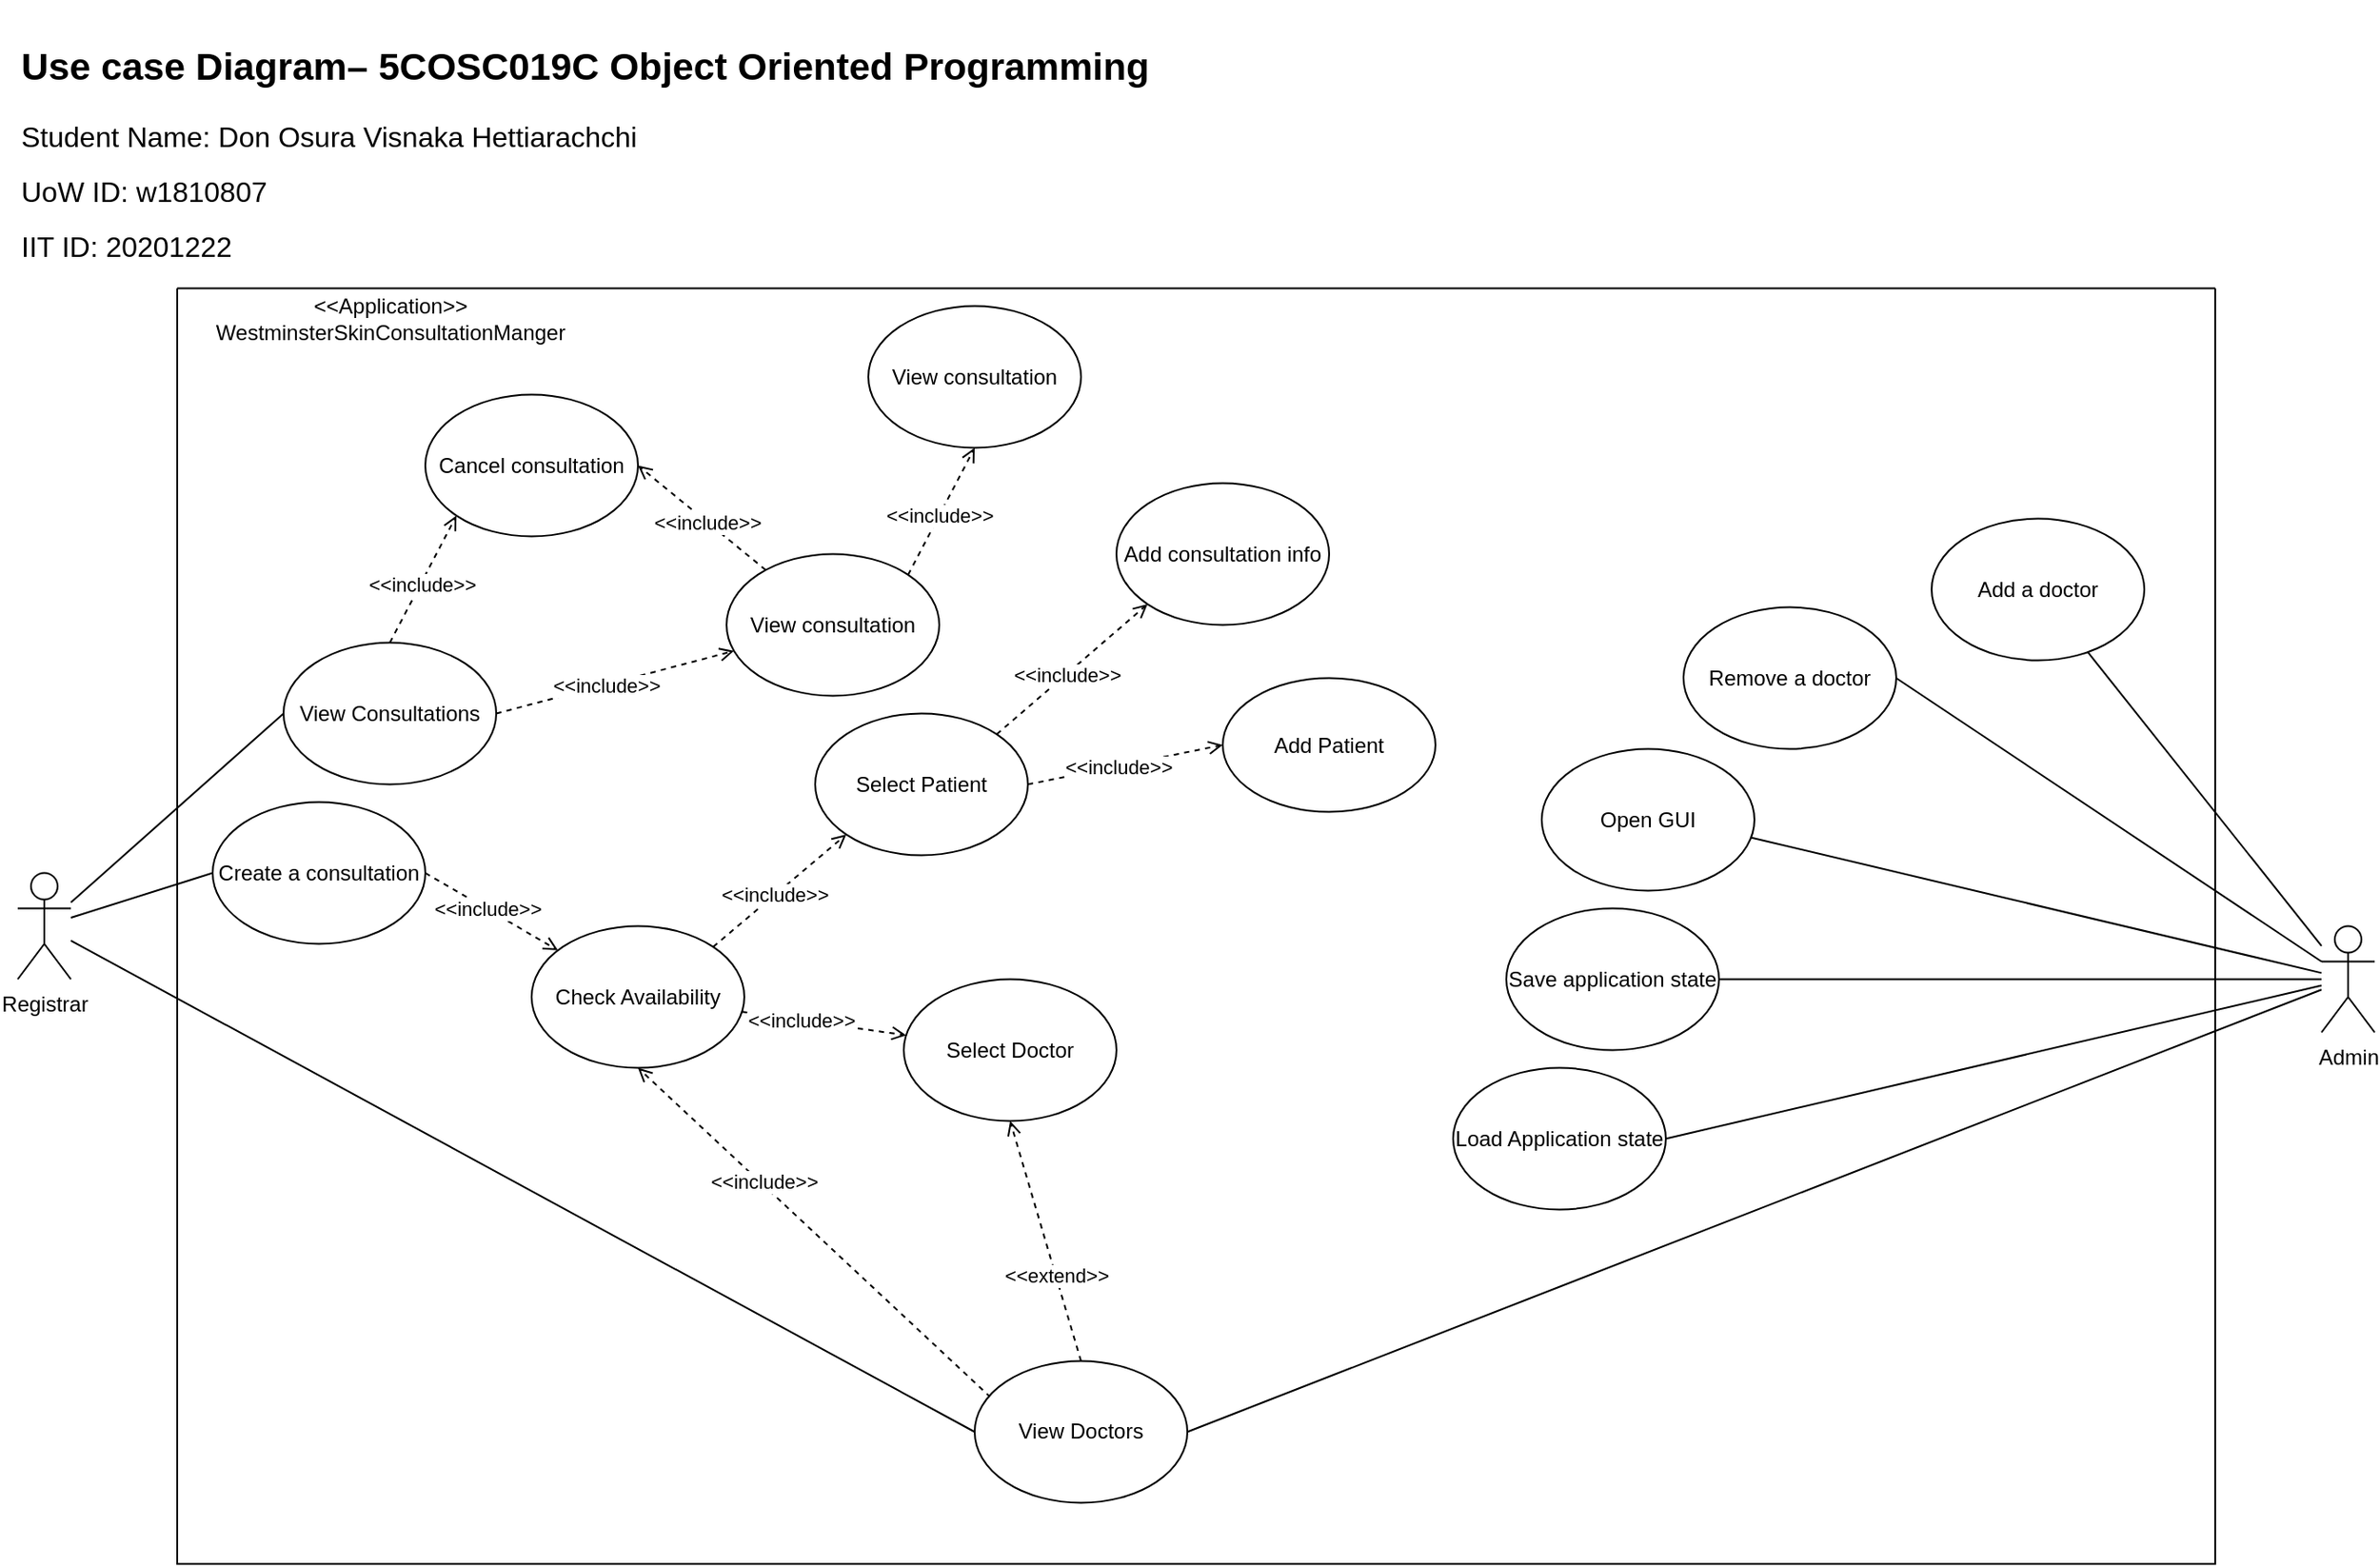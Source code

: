<mxfile version="20.8.2" type="github" pages="2">
  <diagram id="CpWU53yPjX99TywdsCVV" name="use case diagram">
    <mxGraphModel dx="3221" dy="1263" grid="1" gridSize="10" guides="1" tooltips="1" connect="1" arrows="1" fold="1" page="1" pageScale="1" pageWidth="827" pageHeight="1169" math="0" shadow="0">
      <root>
        <mxCell id="0" />
        <mxCell id="1" parent="0" />
        <mxCell id="Kr2x3Adfv-Ss7ILBEwWN-12" style="rounded=0;orthogonalLoop=1;jettySize=auto;html=1;entryX=0;entryY=0.5;entryDx=0;entryDy=0;endArrow=none;endFill=0;" parent="1" source="K-pkWlTWaFJRGE4i0rlm-1" target="K-pkWlTWaFJRGE4i0rlm-3" edge="1">
          <mxGeometry relative="1" as="geometry" />
        </mxCell>
        <mxCell id="Kr2x3Adfv-Ss7ILBEwWN-13" style="edgeStyle=none;rounded=0;orthogonalLoop=1;jettySize=auto;html=1;entryX=0;entryY=0.5;entryDx=0;entryDy=0;endArrow=none;endFill=0;jumpStyle=arc;" parent="1" source="K-pkWlTWaFJRGE4i0rlm-1" target="K-pkWlTWaFJRGE4i0rlm-8" edge="1">
          <mxGeometry relative="1" as="geometry">
            <mxPoint x="-660" y="717.25" as="targetPoint" />
          </mxGeometry>
        </mxCell>
        <mxCell id="Kr2x3Adfv-Ss7ILBEwWN-14" style="edgeStyle=none;rounded=0;orthogonalLoop=1;jettySize=auto;html=1;entryX=0;entryY=0.5;entryDx=0;entryDy=0;endArrow=none;endFill=0;" parent="1" source="K-pkWlTWaFJRGE4i0rlm-1" target="Kr2x3Adfv-Ss7ILBEwWN-5" edge="1">
          <mxGeometry relative="1" as="geometry" />
        </mxCell>
        <mxCell id="K-pkWlTWaFJRGE4i0rlm-1" value="Registrar" style="shape=umlActor;verticalLabelPosition=bottom;verticalAlign=top;html=1;outlineConnect=0;" parent="1" vertex="1">
          <mxGeometry x="-790" y="502.75" width="30" height="60" as="geometry" />
        </mxCell>
        <mxCell id="Kr2x3Adfv-Ss7ILBEwWN-24" style="edgeStyle=none;rounded=0;orthogonalLoop=1;jettySize=auto;html=1;endArrow=none;endFill=0;" parent="1" source="Kr2x3Adfv-Ss7ILBEwWN-2" target="K-pkWlTWaFJRGE4i0rlm-4" edge="1">
          <mxGeometry relative="1" as="geometry" />
        </mxCell>
        <mxCell id="Kr2x3Adfv-Ss7ILBEwWN-25" style="edgeStyle=none;rounded=0;orthogonalLoop=1;jettySize=auto;html=1;entryX=1;entryY=0.5;entryDx=0;entryDy=0;endArrow=none;endFill=0;" parent="1" source="Kr2x3Adfv-Ss7ILBEwWN-2" target="K-pkWlTWaFJRGE4i0rlm-5" edge="1">
          <mxGeometry relative="1" as="geometry" />
        </mxCell>
        <mxCell id="Kr2x3Adfv-Ss7ILBEwWN-28" style="edgeStyle=none;rounded=0;orthogonalLoop=1;jettySize=auto;html=1;entryX=0.983;entryY=0.625;entryDx=0;entryDy=0;entryPerimeter=0;endArrow=none;endFill=0;" parent="1" source="Kr2x3Adfv-Ss7ILBEwWN-2" target="K-pkWlTWaFJRGE4i0rlm-7" edge="1">
          <mxGeometry relative="1" as="geometry" />
        </mxCell>
        <mxCell id="Kr2x3Adfv-Ss7ILBEwWN-29" style="edgeStyle=none;rounded=0;orthogonalLoop=1;jettySize=auto;html=1;entryX=1;entryY=0.5;entryDx=0;entryDy=0;endArrow=none;endFill=0;" parent="1" source="Kr2x3Adfv-Ss7ILBEwWN-2" target="Kr2x3Adfv-Ss7ILBEwWN-3" edge="1">
          <mxGeometry relative="1" as="geometry" />
        </mxCell>
        <mxCell id="Kr2x3Adfv-Ss7ILBEwWN-30" style="edgeStyle=none;rounded=0;orthogonalLoop=1;jettySize=auto;html=1;entryX=1;entryY=0.5;entryDx=0;entryDy=0;endArrow=none;endFill=0;" parent="1" source="Kr2x3Adfv-Ss7ILBEwWN-2" target="Kr2x3Adfv-Ss7ILBEwWN-4" edge="1">
          <mxGeometry relative="1" as="geometry" />
        </mxCell>
        <mxCell id="Kr2x3Adfv-Ss7ILBEwWN-31" style="edgeStyle=none;rounded=0;orthogonalLoop=1;jettySize=auto;html=1;endArrow=none;endFill=0;entryX=1;entryY=0.5;entryDx=0;entryDy=0;" parent="1" source="Kr2x3Adfv-Ss7ILBEwWN-2" target="K-pkWlTWaFJRGE4i0rlm-8" edge="1">
          <mxGeometry relative="1" as="geometry" />
        </mxCell>
        <mxCell id="Kr2x3Adfv-Ss7ILBEwWN-2" value="Admin" style="shape=umlActor;verticalLabelPosition=bottom;verticalAlign=top;html=1;outlineConnect=0;" parent="1" vertex="1">
          <mxGeometry x="510" y="532.75" width="30" height="60" as="geometry" />
        </mxCell>
        <mxCell id="Kr2x3Adfv-Ss7ILBEwWN-7" value="" style="swimlane;startSize=0;" parent="1" vertex="1">
          <mxGeometry x="-700" y="172.75" width="1150" height="720" as="geometry" />
        </mxCell>
        <mxCell id="K-pkWlTWaFJRGE4i0rlm-3" value="Create a consultation" style="ellipse;whiteSpace=wrap;html=1;" parent="Kr2x3Adfv-Ss7ILBEwWN-7" vertex="1">
          <mxGeometry x="20" y="290" width="120" height="80" as="geometry" />
        </mxCell>
        <mxCell id="BzVJo8qRkUO3LU3pm4ZL-1" style="edgeStyle=none;rounded=0;orthogonalLoop=1;jettySize=auto;html=1;exitX=1;exitY=0.5;exitDx=0;exitDy=0;dashed=1;endArrow=open;endFill=0;entryX=0;entryY=0.5;entryDx=0;entryDy=0;" parent="Kr2x3Adfv-Ss7ILBEwWN-7" source="Kr2x3Adfv-Ss7ILBEwWN-9" target="Kr2x3Adfv-Ss7ILBEwWN-10" edge="1">
          <mxGeometry relative="1" as="geometry" />
        </mxCell>
        <mxCell id="y3BCN1nXbe_rH25Vc2ki-25" value="&amp;lt;&amp;lt;include&amp;gt;&amp;gt;" style="edgeLabel;html=1;align=center;verticalAlign=middle;resizable=0;points=[];" vertex="1" connectable="0" parent="BzVJo8qRkUO3LU3pm4ZL-1">
          <mxGeometry x="-0.076" relative="1" as="geometry">
            <mxPoint as="offset" />
          </mxGeometry>
        </mxCell>
        <mxCell id="Kr2x3Adfv-Ss7ILBEwWN-9" value="Select Patient" style="ellipse;whiteSpace=wrap;html=1;" parent="Kr2x3Adfv-Ss7ILBEwWN-7" vertex="1">
          <mxGeometry x="360" y="240" width="120" height="80" as="geometry" />
        </mxCell>
        <mxCell id="Kr2x3Adfv-Ss7ILBEwWN-10" value="Add Patient" style="ellipse;whiteSpace=wrap;html=1;" parent="Kr2x3Adfv-Ss7ILBEwWN-7" vertex="1">
          <mxGeometry x="590" y="220" width="120" height="75.5" as="geometry" />
        </mxCell>
        <mxCell id="pEuBxQOfbLgx0ONcNEHf-5" style="rounded=0;orthogonalLoop=1;jettySize=auto;html=1;dashed=1;endArrow=open;endFill=0;jumpStyle=arc;" parent="Kr2x3Adfv-Ss7ILBEwWN-7" source="Kr2x3Adfv-Ss7ILBEwWN-11" target="pEuBxQOfbLgx0ONcNEHf-4" edge="1">
          <mxGeometry relative="1" as="geometry" />
        </mxCell>
        <mxCell id="y3BCN1nXbe_rH25Vc2ki-26" value="&lt;div&gt;&amp;lt;&amp;lt;include&amp;gt;&amp;gt;&lt;/div&gt;" style="edgeLabel;html=1;align=center;verticalAlign=middle;resizable=0;points=[];" vertex="1" connectable="0" parent="pEuBxQOfbLgx0ONcNEHf-5">
          <mxGeometry x="-0.28" relative="1" as="geometry">
            <mxPoint as="offset" />
          </mxGeometry>
        </mxCell>
        <mxCell id="Kr2x3Adfv-Ss7ILBEwWN-11" value="Check Availability" style="ellipse;whiteSpace=wrap;html=1;" parent="Kr2x3Adfv-Ss7ILBEwWN-7" vertex="1">
          <mxGeometry x="200" y="360" width="120" height="80" as="geometry" />
        </mxCell>
        <mxCell id="Kr2x3Adfv-Ss7ILBEwWN-21" value="Add consultation info" style="ellipse;whiteSpace=wrap;html=1;" parent="Kr2x3Adfv-Ss7ILBEwWN-7" vertex="1">
          <mxGeometry x="530" y="110" width="120" height="80" as="geometry" />
        </mxCell>
        <mxCell id="pEuBxQOfbLgx0ONcNEHf-4" value="Select Doctor" style="ellipse;whiteSpace=wrap;html=1;" parent="Kr2x3Adfv-Ss7ILBEwWN-7" vertex="1">
          <mxGeometry x="410" y="390" width="120" height="80" as="geometry" />
        </mxCell>
        <mxCell id="pEuBxQOfbLgx0ONcNEHf-7" style="edgeStyle=none;rounded=0;orthogonalLoop=1;jettySize=auto;html=1;endArrow=open;endFill=0;dashed=1;entryX=0.5;entryY=1;entryDx=0;entryDy=0;exitX=0.075;exitY=0.256;exitDx=0;exitDy=0;exitPerimeter=0;" parent="Kr2x3Adfv-Ss7ILBEwWN-7" source="K-pkWlTWaFJRGE4i0rlm-8" target="Kr2x3Adfv-Ss7ILBEwWN-11" edge="1">
          <mxGeometry relative="1" as="geometry">
            <mxPoint x="150" y="405" as="sourcePoint" />
            <mxPoint x="230" y="405" as="targetPoint" />
          </mxGeometry>
        </mxCell>
        <mxCell id="y3BCN1nXbe_rH25Vc2ki-27" value="&amp;lt;&amp;lt;include&amp;gt;&amp;gt;" style="edgeLabel;html=1;align=center;verticalAlign=middle;resizable=0;points=[];" vertex="1" connectable="0" parent="pEuBxQOfbLgx0ONcNEHf-7">
          <mxGeometry x="0.3" y="-2" relative="1" as="geometry">
            <mxPoint as="offset" />
          </mxGeometry>
        </mxCell>
        <mxCell id="K-pkWlTWaFJRGE4i0rlm-4" value="Add a doctor" style="ellipse;whiteSpace=wrap;html=1;" parent="Kr2x3Adfv-Ss7ILBEwWN-7" vertex="1">
          <mxGeometry x="990" y="130" width="120" height="80" as="geometry" />
        </mxCell>
        <mxCell id="K-pkWlTWaFJRGE4i0rlm-5" value="Remove a doctor" style="ellipse;whiteSpace=wrap;html=1;" parent="Kr2x3Adfv-Ss7ILBEwWN-7" vertex="1">
          <mxGeometry x="850" y="180" width="120" height="80" as="geometry" />
        </mxCell>
        <mxCell id="K-pkWlTWaFJRGE4i0rlm-7" value="Open GUI" style="ellipse;whiteSpace=wrap;html=1;" parent="Kr2x3Adfv-Ss7ILBEwWN-7" vertex="1">
          <mxGeometry x="770" y="260" width="120" height="80" as="geometry" />
        </mxCell>
        <mxCell id="Kr2x3Adfv-Ss7ILBEwWN-3" value="Save application state" style="ellipse;whiteSpace=wrap;html=1;" parent="Kr2x3Adfv-Ss7ILBEwWN-7" vertex="1">
          <mxGeometry x="750" y="350" width="120" height="80" as="geometry" />
        </mxCell>
        <mxCell id="Kr2x3Adfv-Ss7ILBEwWN-4" value="Load Application state" style="ellipse;whiteSpace=wrap;html=1;" parent="Kr2x3Adfv-Ss7ILBEwWN-7" vertex="1">
          <mxGeometry x="720" y="440" width="120" height="80" as="geometry" />
        </mxCell>
        <mxCell id="K-pkWlTWaFJRGE4i0rlm-8" value="View Doctors" style="ellipse;whiteSpace=wrap;html=1;" parent="Kr2x3Adfv-Ss7ILBEwWN-7" vertex="1">
          <mxGeometry x="450" y="605.5" width="120" height="80" as="geometry" />
        </mxCell>
        <mxCell id="K-pkWlTWaFJRGE4i0rlm-14" value="View consultation" style="ellipse;whiteSpace=wrap;html=1;" parent="Kr2x3Adfv-Ss7ILBEwWN-7" vertex="1">
          <mxGeometry x="310" y="150" width="120" height="80" as="geometry" />
        </mxCell>
        <mxCell id="K-pkWlTWaFJRGE4i0rlm-15" value="Cancel consultation" style="ellipse;whiteSpace=wrap;html=1;" parent="Kr2x3Adfv-Ss7ILBEwWN-7" vertex="1">
          <mxGeometry x="140" y="60" width="120" height="80" as="geometry" />
        </mxCell>
        <mxCell id="Kr2x3Adfv-Ss7ILBEwWN-5" value="View Consultations" style="ellipse;whiteSpace=wrap;html=1;" parent="Kr2x3Adfv-Ss7ILBEwWN-7" vertex="1">
          <mxGeometry x="60" y="200" width="120" height="80" as="geometry" />
        </mxCell>
        <mxCell id="sNTnDNvQ3W6-zGI_8tXw-3" value="&lt;div&gt;&amp;lt;&amp;lt;Application&amp;gt;&amp;gt;&lt;br&gt;&lt;/div&gt;&lt;div&gt;WestminsterSkinConsultationManger&lt;/div&gt;" style="text;html=1;align=center;verticalAlign=middle;resizable=0;points=[];autosize=1;strokeColor=none;fillColor=none;" vertex="1" parent="Kr2x3Adfv-Ss7ILBEwWN-7">
          <mxGeometry x="10" y="-2.75" width="220" height="40" as="geometry" />
        </mxCell>
        <mxCell id="VmlDz7tMUVidBsgOie2G-1" style="edgeStyle=none;rounded=0;orthogonalLoop=1;jettySize=auto;html=1;dashed=1;endArrow=open;endFill=0;entryX=0;entryY=1;entryDx=0;entryDy=0;exitX=1;exitY=0;exitDx=0;exitDy=0;" edge="1" parent="Kr2x3Adfv-Ss7ILBEwWN-7" source="Kr2x3Adfv-Ss7ILBEwWN-9" target="Kr2x3Adfv-Ss7ILBEwWN-21">
          <mxGeometry relative="1" as="geometry">
            <mxPoint x="440" y="280" as="sourcePoint" />
            <mxPoint x="571.57" y="289.47" as="targetPoint" />
          </mxGeometry>
        </mxCell>
        <mxCell id="VmlDz7tMUVidBsgOie2G-2" value="&amp;lt;&amp;lt;include&amp;gt;&amp;gt;" style="edgeLabel;html=1;align=center;verticalAlign=middle;resizable=0;points=[];" vertex="1" connectable="0" parent="VmlDz7tMUVidBsgOie2G-1">
          <mxGeometry x="-0.076" relative="1" as="geometry">
            <mxPoint as="offset" />
          </mxGeometry>
        </mxCell>
        <mxCell id="VmlDz7tMUVidBsgOie2G-3" style="edgeStyle=none;rounded=0;orthogonalLoop=1;jettySize=auto;html=1;exitX=1;exitY=0;exitDx=0;exitDy=0;dashed=1;endArrow=open;endFill=0;entryX=0;entryY=1;entryDx=0;entryDy=0;" edge="1" parent="Kr2x3Adfv-Ss7ILBEwWN-7" source="Kr2x3Adfv-Ss7ILBEwWN-11" target="Kr2x3Adfv-Ss7ILBEwWN-9">
          <mxGeometry relative="1" as="geometry">
            <mxPoint x="452.426" y="348.284" as="sourcePoint" />
            <mxPoint x="574" y="357.75" as="targetPoint" />
          </mxGeometry>
        </mxCell>
        <mxCell id="VmlDz7tMUVidBsgOie2G-4" value="&amp;lt;&amp;lt;include&amp;gt;&amp;gt;" style="edgeLabel;html=1;align=center;verticalAlign=middle;resizable=0;points=[];" vertex="1" connectable="0" parent="VmlDz7tMUVidBsgOie2G-3">
          <mxGeometry x="-0.076" relative="1" as="geometry">
            <mxPoint as="offset" />
          </mxGeometry>
        </mxCell>
        <mxCell id="VmlDz7tMUVidBsgOie2G-5" style="edgeStyle=none;rounded=0;orthogonalLoop=1;jettySize=auto;html=1;exitX=1;exitY=0.5;exitDx=0;exitDy=0;dashed=1;endArrow=open;endFill=0;" edge="1" parent="Kr2x3Adfv-Ss7ILBEwWN-7" source="Kr2x3Adfv-Ss7ILBEwWN-5" target="K-pkWlTWaFJRGE4i0rlm-14">
          <mxGeometry relative="1" as="geometry">
            <mxPoint x="462.426" y="358.284" as="sourcePoint" />
            <mxPoint x="584" y="367.75" as="targetPoint" />
          </mxGeometry>
        </mxCell>
        <mxCell id="VmlDz7tMUVidBsgOie2G-6" value="&amp;lt;&amp;lt;include&amp;gt;&amp;gt;" style="edgeLabel;html=1;align=center;verticalAlign=middle;resizable=0;points=[];" vertex="1" connectable="0" parent="VmlDz7tMUVidBsgOie2G-5">
          <mxGeometry x="-0.076" relative="1" as="geometry">
            <mxPoint as="offset" />
          </mxGeometry>
        </mxCell>
        <mxCell id="VmlDz7tMUVidBsgOie2G-7" style="edgeStyle=none;rounded=0;orthogonalLoop=1;jettySize=auto;html=1;exitX=0.5;exitY=0;exitDx=0;exitDy=0;dashed=1;endArrow=open;endFill=0;entryX=0;entryY=1;entryDx=0;entryDy=0;" edge="1" parent="Kr2x3Adfv-Ss7ILBEwWN-7" source="Kr2x3Adfv-Ss7ILBEwWN-5" target="K-pkWlTWaFJRGE4i0rlm-15">
          <mxGeometry relative="1" as="geometry">
            <mxPoint x="472.426" y="368.284" as="sourcePoint" />
            <mxPoint x="594" y="377.75" as="targetPoint" />
          </mxGeometry>
        </mxCell>
        <mxCell id="VmlDz7tMUVidBsgOie2G-8" value="&amp;lt;&amp;lt;include&amp;gt;&amp;gt;" style="edgeLabel;html=1;align=center;verticalAlign=middle;resizable=0;points=[];" vertex="1" connectable="0" parent="VmlDz7tMUVidBsgOie2G-7">
          <mxGeometry x="-0.076" relative="1" as="geometry">
            <mxPoint as="offset" />
          </mxGeometry>
        </mxCell>
        <mxCell id="VmlDz7tMUVidBsgOie2G-9" style="edgeStyle=none;rounded=0;orthogonalLoop=1;jettySize=auto;html=1;exitX=1;exitY=0.5;exitDx=0;exitDy=0;dashed=1;endArrow=open;endFill=0;" edge="1" parent="Kr2x3Adfv-Ss7ILBEwWN-7" source="K-pkWlTWaFJRGE4i0rlm-3" target="Kr2x3Adfv-Ss7ILBEwWN-11">
          <mxGeometry relative="1" as="geometry">
            <mxPoint x="190" y="250" as="sourcePoint" />
            <mxPoint x="337.574" y="228.284" as="targetPoint" />
          </mxGeometry>
        </mxCell>
        <mxCell id="VmlDz7tMUVidBsgOie2G-10" value="&amp;lt;&amp;lt;include&amp;gt;&amp;gt;" style="edgeLabel;html=1;align=center;verticalAlign=middle;resizable=0;points=[];" vertex="1" connectable="0" parent="VmlDz7tMUVidBsgOie2G-9">
          <mxGeometry x="-0.076" relative="1" as="geometry">
            <mxPoint as="offset" />
          </mxGeometry>
        </mxCell>
        <mxCell id="VmlDz7tMUVidBsgOie2G-11" style="rounded=0;orthogonalLoop=1;jettySize=auto;html=1;dashed=1;endArrow=open;endFill=0;jumpStyle=arc;exitX=0.5;exitY=0;exitDx=0;exitDy=0;entryX=0.5;entryY=1;entryDx=0;entryDy=0;" edge="1" parent="Kr2x3Adfv-Ss7ILBEwWN-7" source="K-pkWlTWaFJRGE4i0rlm-8" target="pEuBxQOfbLgx0ONcNEHf-4">
          <mxGeometry relative="1" as="geometry">
            <mxPoint x="477.406" y="539.999" as="sourcePoint" />
            <mxPoint x="570.002" y="553.449" as="targetPoint" />
          </mxGeometry>
        </mxCell>
        <mxCell id="VmlDz7tMUVidBsgOie2G-12" value="&lt;div&gt;&amp;lt;&amp;lt;extend&amp;gt;&amp;gt;&lt;/div&gt;" style="edgeLabel;html=1;align=center;verticalAlign=middle;resizable=0;points=[];" vertex="1" connectable="0" parent="VmlDz7tMUVidBsgOie2G-11">
          <mxGeometry x="-0.28" relative="1" as="geometry">
            <mxPoint as="offset" />
          </mxGeometry>
        </mxCell>
        <mxCell id="2Zs7Q9GJ9FR2cSjM4Nkm-1" value="View consultation" style="ellipse;whiteSpace=wrap;html=1;" vertex="1" parent="Kr2x3Adfv-Ss7ILBEwWN-7">
          <mxGeometry x="390" y="10" width="120" height="80" as="geometry" />
        </mxCell>
        <mxCell id="2Zs7Q9GJ9FR2cSjM4Nkm-2" style="edgeStyle=none;rounded=0;orthogonalLoop=1;jettySize=auto;html=1;exitX=1;exitY=0;exitDx=0;exitDy=0;dashed=1;endArrow=open;endFill=0;entryX=0.5;entryY=1;entryDx=0;entryDy=0;" edge="1" parent="Kr2x3Adfv-Ss7ILBEwWN-7" source="K-pkWlTWaFJRGE4i0rlm-14" target="2Zs7Q9GJ9FR2cSjM4Nkm-1">
          <mxGeometry relative="1" as="geometry">
            <mxPoint x="190" y="250" as="sourcePoint" />
            <mxPoint x="337.574" y="228.284" as="targetPoint" />
          </mxGeometry>
        </mxCell>
        <mxCell id="2Zs7Q9GJ9FR2cSjM4Nkm-3" value="&amp;lt;&amp;lt;include&amp;gt;&amp;gt;" style="edgeLabel;html=1;align=center;verticalAlign=middle;resizable=0;points=[];" vertex="1" connectable="0" parent="2Zs7Q9GJ9FR2cSjM4Nkm-2">
          <mxGeometry x="-0.076" relative="1" as="geometry">
            <mxPoint as="offset" />
          </mxGeometry>
        </mxCell>
        <mxCell id="2Zs7Q9GJ9FR2cSjM4Nkm-5" style="edgeStyle=none;rounded=0;orthogonalLoop=1;jettySize=auto;html=1;dashed=1;endArrow=open;endFill=0;entryX=1;entryY=0.5;entryDx=0;entryDy=0;" edge="1" parent="Kr2x3Adfv-Ss7ILBEwWN-7" source="K-pkWlTWaFJRGE4i0rlm-14" target="K-pkWlTWaFJRGE4i0rlm-15">
          <mxGeometry relative="1" as="geometry">
            <mxPoint x="380" y="160" as="sourcePoint" />
            <mxPoint x="411.026" y="97.947" as="targetPoint" />
          </mxGeometry>
        </mxCell>
        <mxCell id="2Zs7Q9GJ9FR2cSjM4Nkm-6" value="&amp;lt;&amp;lt;include&amp;gt;&amp;gt;" style="edgeLabel;html=1;align=center;verticalAlign=middle;resizable=0;points=[];" vertex="1" connectable="0" parent="2Zs7Q9GJ9FR2cSjM4Nkm-5">
          <mxGeometry x="-0.076" relative="1" as="geometry">
            <mxPoint as="offset" />
          </mxGeometry>
        </mxCell>
        <mxCell id="ObhM95QsgWyVVy4b09sB-1" value="&lt;h1 class=&quot;western&quot;&gt;&lt;font style=&quot;font-size: 16pt&quot; size=&quot;4&quot;&gt;Use case Diagram&lt;/font&gt;&lt;font style=&quot;font-size: 16pt&quot; size=&quot;4&quot;&gt;– 5COSC019C Object Oriented Programming&lt;/font&gt;&lt;/h1&gt;&lt;p style=&quot;margin-bottom: 0in&quot; class=&quot;western&quot;&gt;&lt;font style=&quot;font-size: 12pt&quot; size=&quot;3&quot;&gt;Student Name: Don Osura Visnaka Hettiarachchi&lt;/font&gt;&lt;/p&gt;&lt;p style=&quot;margin-bottom: 0in&quot; class=&quot;western&quot;&gt;&lt;font style=&quot;font-size: 12pt&quot; size=&quot;3&quot;&gt;UoW ID: w1810807 &lt;/font&gt;&lt;br&gt;&lt;/p&gt;&lt;p style=&quot;margin-bottom: 0in&quot; class=&quot;western&quot;&gt;&lt;font style=&quot;font-size: 12pt&quot; size=&quot;3&quot;&gt;IIT ID: 20201222&lt;/font&gt;&lt;/p&gt;" style="text;whiteSpace=wrap;html=1;" vertex="1" parent="1">
          <mxGeometry x="-790" y="10" width="653" height="190" as="geometry" />
        </mxCell>
      </root>
    </mxGraphModel>
  </diagram>
  <diagram name="class diagram -v2" id="uQR8v2hmMcj43wV8H507">
    <mxGraphModel dx="1509" dy="825" grid="1" gridSize="10" guides="1" tooltips="1" connect="1" arrows="1" fold="1" page="1" pageScale="1" pageWidth="827" pageHeight="1169" math="0" shadow="0">
      <root>
        <mxCell id="FH3-HNGUuqk2ekZMtS2C-0" />
        <mxCell id="FH3-HNGUuqk2ekZMtS2C-1" parent="FH3-HNGUuqk2ekZMtS2C-0" />
        <mxCell id="FH3-HNGUuqk2ekZMtS2C-2" value="Person" style="swimlane;fontStyle=1;align=center;verticalAlign=top;childLayout=stackLayout;horizontal=1;startSize=26;horizontalStack=0;resizeParent=1;resizeParentMax=0;resizeLast=0;collapsible=1;marginBottom=0;" parent="FH3-HNGUuqk2ekZMtS2C-1" vertex="1">
          <mxGeometry x="140" y="340" width="170" height="372" as="geometry" />
        </mxCell>
        <mxCell id="FH3-HNGUuqk2ekZMtS2C-3" value="- name: String" style="text;strokeColor=none;fillColor=none;align=left;verticalAlign=top;spacingLeft=4;spacingRight=4;overflow=hidden;rotatable=0;points=[[0,0.5],[1,0.5]];portConstraint=eastwest;" parent="FH3-HNGUuqk2ekZMtS2C-2" vertex="1">
          <mxGeometry y="26" width="170" height="26" as="geometry" />
        </mxCell>
        <mxCell id="FH3-HNGUuqk2ekZMtS2C-4" value="- surname: String" style="text;strokeColor=none;fillColor=none;align=left;verticalAlign=top;spacingLeft=4;spacingRight=4;overflow=hidden;rotatable=0;points=[[0,0.5],[1,0.5]];portConstraint=eastwest;" parent="FH3-HNGUuqk2ekZMtS2C-2" vertex="1">
          <mxGeometry y="52" width="170" height="26" as="geometry" />
        </mxCell>
        <mxCell id="FH3-HNGUuqk2ekZMtS2C-5" value="- dob: LocalDate" style="text;strokeColor=none;fillColor=none;align=left;verticalAlign=top;spacingLeft=4;spacingRight=4;overflow=hidden;rotatable=0;points=[[0,0.5],[1,0.5]];portConstraint=eastwest;" parent="FH3-HNGUuqk2ekZMtS2C-2" vertex="1">
          <mxGeometry y="78" width="170" height="26" as="geometry" />
        </mxCell>
        <mxCell id="FH3-HNGUuqk2ekZMtS2C-6" value="- contactNo: String" style="text;strokeColor=none;fillColor=none;align=left;verticalAlign=top;spacingLeft=4;spacingRight=4;overflow=hidden;rotatable=0;points=[[0,0.5],[1,0.5]];portConstraint=eastwest;" parent="FH3-HNGUuqk2ekZMtS2C-2" vertex="1">
          <mxGeometry y="104" width="170" height="26" as="geometry" />
        </mxCell>
        <mxCell id="FH3-HNGUuqk2ekZMtS2C-7" value="" style="line;strokeWidth=1;fillColor=none;align=left;verticalAlign=middle;spacingTop=-1;spacingLeft=3;spacingRight=3;rotatable=0;labelPosition=right;points=[];portConstraint=eastwest;strokeColor=inherit;" parent="FH3-HNGUuqk2ekZMtS2C-2" vertex="1">
          <mxGeometry y="130" width="170" height="8" as="geometry" />
        </mxCell>
        <mxCell id="FH3-HNGUuqk2ekZMtS2C-8" value="+ getFullName(): String" style="text;strokeColor=none;fillColor=none;align=left;verticalAlign=top;spacingLeft=4;spacingRight=4;overflow=hidden;rotatable=0;points=[[0,0.5],[1,0.5]];portConstraint=eastwest;" parent="FH3-HNGUuqk2ekZMtS2C-2" vertex="1">
          <mxGeometry y="138" width="170" height="26" as="geometry" />
        </mxCell>
        <mxCell id="FH3-HNGUuqk2ekZMtS2C-9" value="+ getName(): String" style="text;strokeColor=none;fillColor=none;align=left;verticalAlign=top;spacingLeft=4;spacingRight=4;overflow=hidden;rotatable=0;points=[[0,0.5],[1,0.5]];portConstraint=eastwest;" parent="FH3-HNGUuqk2ekZMtS2C-2" vertex="1">
          <mxGeometry y="164" width="170" height="26" as="geometry" />
        </mxCell>
        <mxCell id="FH3-HNGUuqk2ekZMtS2C-10" value="+ setName(String): void" style="text;strokeColor=none;fillColor=none;align=left;verticalAlign=top;spacingLeft=4;spacingRight=4;overflow=hidden;rotatable=0;points=[[0,0.5],[1,0.5]];portConstraint=eastwest;" parent="FH3-HNGUuqk2ekZMtS2C-2" vertex="1">
          <mxGeometry y="190" width="170" height="26" as="geometry" />
        </mxCell>
        <mxCell id="FH3-HNGUuqk2ekZMtS2C-11" value="+ getSurname(): String" style="text;strokeColor=none;fillColor=none;align=left;verticalAlign=top;spacingLeft=4;spacingRight=4;overflow=hidden;rotatable=0;points=[[0,0.5],[1,0.5]];portConstraint=eastwest;" parent="FH3-HNGUuqk2ekZMtS2C-2" vertex="1">
          <mxGeometry y="216" width="170" height="26" as="geometry" />
        </mxCell>
        <mxCell id="FH3-HNGUuqk2ekZMtS2C-12" value="+ setSurname(String): void" style="text;strokeColor=none;fillColor=none;align=left;verticalAlign=top;spacingLeft=4;spacingRight=4;overflow=hidden;rotatable=0;points=[[0,0.5],[1,0.5]];portConstraint=eastwest;" parent="FH3-HNGUuqk2ekZMtS2C-2" vertex="1">
          <mxGeometry y="242" width="170" height="26" as="geometry" />
        </mxCell>
        <mxCell id="FH3-HNGUuqk2ekZMtS2C-13" value="+ getDob(): String" style="text;strokeColor=none;fillColor=none;align=left;verticalAlign=top;spacingLeft=4;spacingRight=4;overflow=hidden;rotatable=0;points=[[0,0.5],[1,0.5]];portConstraint=eastwest;" parent="FH3-HNGUuqk2ekZMtS2C-2" vertex="1">
          <mxGeometry y="268" width="170" height="26" as="geometry" />
        </mxCell>
        <mxCell id="FH3-HNGUuqk2ekZMtS2C-14" value="+ setDob(String): void" style="text;strokeColor=none;fillColor=none;align=left;verticalAlign=top;spacingLeft=4;spacingRight=4;overflow=hidden;rotatable=0;points=[[0,0.5],[1,0.5]];portConstraint=eastwest;" parent="FH3-HNGUuqk2ekZMtS2C-2" vertex="1">
          <mxGeometry y="294" width="170" height="26" as="geometry" />
        </mxCell>
        <mxCell id="FH3-HNGUuqk2ekZMtS2C-15" value="+ getContactNo(): String" style="text;strokeColor=none;fillColor=none;align=left;verticalAlign=top;spacingLeft=4;spacingRight=4;overflow=hidden;rotatable=0;points=[[0,0.5],[1,0.5]];portConstraint=eastwest;" parent="FH3-HNGUuqk2ekZMtS2C-2" vertex="1">
          <mxGeometry y="320" width="170" height="26" as="geometry" />
        </mxCell>
        <mxCell id="FH3-HNGUuqk2ekZMtS2C-16" value="+ setContactNo(String): void" style="text;strokeColor=none;fillColor=none;align=left;verticalAlign=top;spacingLeft=4;spacingRight=4;overflow=hidden;rotatable=0;points=[[0,0.5],[1,0.5]];portConstraint=eastwest;" parent="FH3-HNGUuqk2ekZMtS2C-2" vertex="1">
          <mxGeometry y="346" width="170" height="26" as="geometry" />
        </mxCell>
        <mxCell id="FH3-HNGUuqk2ekZMtS2C-17" value="Doctor" style="swimlane;fontStyle=1;align=center;verticalAlign=top;childLayout=stackLayout;horizontal=1;startSize=26;horizontalStack=0;resizeParent=1;resizeParentMax=0;resizeLast=0;collapsible=1;marginBottom=0;" parent="FH3-HNGUuqk2ekZMtS2C-1" vertex="1">
          <mxGeometry x="540" y="240" width="330" height="476" as="geometry" />
        </mxCell>
        <mxCell id="FH3-HNGUuqk2ekZMtS2C-18" value="+ tableColumns: String[]" style="text;strokeColor=none;fillColor=none;align=left;verticalAlign=top;spacingLeft=4;spacingRight=4;overflow=hidden;rotatable=0;points=[[0,0.5],[1,0.5]];portConstraint=eastwest;fontStyle=4" parent="FH3-HNGUuqk2ekZMtS2C-17" vertex="1">
          <mxGeometry y="26" width="330" height="26" as="geometry" />
        </mxCell>
        <mxCell id="FH3-HNGUuqk2ekZMtS2C-19" value="+ tableFieldNames: String[]" style="text;strokeColor=none;fillColor=none;align=left;verticalAlign=top;spacingLeft=4;spacingRight=4;overflow=hidden;rotatable=0;points=[[0,0.5],[1,0.5]];portConstraint=eastwest;fontStyle=4" parent="FH3-HNGUuqk2ekZMtS2C-17" vertex="1">
          <mxGeometry y="52" width="330" height="26" as="geometry" />
        </mxCell>
        <mxCell id="FH3-HNGUuqk2ekZMtS2C-20" value="- medicalLicenseNo: String" style="text;strokeColor=none;fillColor=none;align=left;verticalAlign=top;spacingLeft=4;spacingRight=4;overflow=hidden;rotatable=0;points=[[0,0.5],[1,0.5]];portConstraint=eastwest;" parent="FH3-HNGUuqk2ekZMtS2C-17" vertex="1">
          <mxGeometry y="78" width="330" height="26" as="geometry" />
        </mxCell>
        <mxCell id="FH3-HNGUuqk2ekZMtS2C-21" value="- specialisation: String" style="text;strokeColor=none;fillColor=none;align=left;verticalAlign=top;spacingLeft=4;spacingRight=4;overflow=hidden;rotatable=0;points=[[0,0.5],[1,0.5]];portConstraint=eastwest;" parent="FH3-HNGUuqk2ekZMtS2C-17" vertex="1">
          <mxGeometry y="104" width="330" height="26" as="geometry" />
        </mxCell>
        <mxCell id="FH3-HNGUuqk2ekZMtS2C-22" value="- consultations: TreeSet&lt;Consultation&gt;" style="text;strokeColor=none;fillColor=none;align=left;verticalAlign=top;spacingLeft=4;spacingRight=4;overflow=hidden;rotatable=0;points=[[0,0.5],[1,0.5]];portConstraint=eastwest;" parent="FH3-HNGUuqk2ekZMtS2C-17" vertex="1">
          <mxGeometry y="130" width="330" height="26" as="geometry" />
        </mxCell>
        <mxCell id="FH3-HNGUuqk2ekZMtS2C-23" value="- consultationStart: LocalTime" style="text;strokeColor=none;fillColor=none;align=left;verticalAlign=top;spacingLeft=4;spacingRight=4;overflow=hidden;rotatable=0;points=[[0,0.5],[1,0.5]];portConstraint=eastwest;" parent="FH3-HNGUuqk2ekZMtS2C-17" vertex="1">
          <mxGeometry y="156" width="330" height="26" as="geometry" />
        </mxCell>
        <mxCell id="FH3-HNGUuqk2ekZMtS2C-24" value="- consultationEnd: LocalTime" style="text;strokeColor=none;fillColor=none;align=left;verticalAlign=top;spacingLeft=4;spacingRight=4;overflow=hidden;rotatable=0;points=[[0,0.5],[1,0.5]];portConstraint=eastwest;" parent="FH3-HNGUuqk2ekZMtS2C-17" vertex="1">
          <mxGeometry y="182" width="330" height="26" as="geometry" />
        </mxCell>
        <mxCell id="FH3-HNGUuqk2ekZMtS2C-25" value="" style="line;strokeWidth=1;fillColor=none;align=left;verticalAlign=middle;spacingTop=-1;spacingLeft=3;spacingRight=3;rotatable=0;labelPosition=right;points=[];portConstraint=eastwest;strokeColor=inherit;" parent="FH3-HNGUuqk2ekZMtS2C-17" vertex="1">
          <mxGeometry y="208" width="330" height="8" as="geometry" />
        </mxCell>
        <mxCell id="FH3-HNGUuqk2ekZMtS2C-26" value="+ addConsultation(): void" style="text;strokeColor=none;fillColor=none;align=left;verticalAlign=top;spacingLeft=4;spacingRight=4;overflow=hidden;rotatable=0;points=[[0,0.5],[1,0.5]];portConstraint=eastwest;" parent="FH3-HNGUuqk2ekZMtS2C-17" vertex="1">
          <mxGeometry y="216" width="330" height="26" as="geometry" />
        </mxCell>
        <mxCell id="FH3-HNGUuqk2ekZMtS2C-27" value="+ findConsultationsByDate(LocalDate): List&lt;Consultation&gt;" style="text;strokeColor=none;fillColor=none;align=left;verticalAlign=top;spacingLeft=4;spacingRight=4;overflow=hidden;rotatable=0;points=[[0,0.5],[1,0.5]];portConstraint=eastwest;" parent="FH3-HNGUuqk2ekZMtS2C-17" vertex="1">
          <mxGeometry y="242" width="330" height="26" as="geometry" />
        </mxCell>
        <mxCell id="FH3-HNGUuqk2ekZMtS2C-28" value="+ updateConsultation(): void" style="text;strokeColor=none;fillColor=none;align=left;verticalAlign=top;spacingLeft=4;spacingRight=4;overflow=hidden;rotatable=0;points=[[0,0.5],[1,0.5]];portConstraint=eastwest;" parent="FH3-HNGUuqk2ekZMtS2C-17" vertex="1">
          <mxGeometry y="268" width="330" height="26" as="geometry" />
        </mxCell>
        <mxCell id="FH3-HNGUuqk2ekZMtS2C-29" value="+ getAvailability(LocalDateTime): boolean" style="text;strokeColor=none;fillColor=none;align=left;verticalAlign=top;spacingLeft=4;spacingRight=4;overflow=hidden;rotatable=0;points=[[0,0.5],[1,0.5]];portConstraint=eastwest;" parent="FH3-HNGUuqk2ekZMtS2C-17" vertex="1">
          <mxGeometry y="294" width="330" height="26" as="geometry" />
        </mxCell>
        <mxCell id="FH3-HNGUuqk2ekZMtS2C-30" value="+ getMedicaLicenceNo(): String" style="text;strokeColor=none;fillColor=none;align=left;verticalAlign=top;spacingLeft=4;spacingRight=4;overflow=hidden;rotatable=0;points=[[0,0.5],[1,0.5]];portConstraint=eastwest;" parent="FH3-HNGUuqk2ekZMtS2C-17" vertex="1">
          <mxGeometry y="320" width="330" height="26" as="geometry" />
        </mxCell>
        <mxCell id="FH3-HNGUuqk2ekZMtS2C-31" value="+ setMedicalLicenceNo(String): void" style="text;strokeColor=none;fillColor=none;align=left;verticalAlign=top;spacingLeft=4;spacingRight=4;overflow=hidden;rotatable=0;points=[[0,0.5],[1,0.5]];portConstraint=eastwest;" parent="FH3-HNGUuqk2ekZMtS2C-17" vertex="1">
          <mxGeometry y="346" width="330" height="26" as="geometry" />
        </mxCell>
        <mxCell id="FH3-HNGUuqk2ekZMtS2C-32" value="+ getSpecilisation(): String" style="text;strokeColor=none;fillColor=none;align=left;verticalAlign=top;spacingLeft=4;spacingRight=4;overflow=hidden;rotatable=0;points=[[0,0.5],[1,0.5]];portConstraint=eastwest;" parent="FH3-HNGUuqk2ekZMtS2C-17" vertex="1">
          <mxGeometry y="372" width="330" height="26" as="geometry" />
        </mxCell>
        <mxCell id="FH3-HNGUuqk2ekZMtS2C-33" value="+ setSpecilisation(String): void" style="text;strokeColor=none;fillColor=none;align=left;verticalAlign=top;spacingLeft=4;spacingRight=4;overflow=hidden;rotatable=0;points=[[0,0.5],[1,0.5]];portConstraint=eastwest;" parent="FH3-HNGUuqk2ekZMtS2C-17" vertex="1">
          <mxGeometry y="398" width="330" height="26" as="geometry" />
        </mxCell>
        <mxCell id="FH3-HNGUuqk2ekZMtS2C-34" value="+ getConsultations(): TreeSet&lt;Consultation&gt;" style="text;strokeColor=none;fillColor=none;align=left;verticalAlign=top;spacingLeft=4;spacingRight=4;overflow=hidden;rotatable=0;points=[[0,0.5],[1,0.5]];portConstraint=eastwest;" parent="FH3-HNGUuqk2ekZMtS2C-17" vertex="1">
          <mxGeometry y="424" width="330" height="26" as="geometry" />
        </mxCell>
        <mxCell id="FH3-HNGUuqk2ekZMtS2C-35" value="+ getSpecilisation(): String" style="text;strokeColor=none;fillColor=none;align=left;verticalAlign=top;spacingLeft=4;spacingRight=4;overflow=hidden;rotatable=0;points=[[0,0.5],[1,0.5]];portConstraint=eastwest;" parent="FH3-HNGUuqk2ekZMtS2C-17" vertex="1">
          <mxGeometry y="450" width="330" height="26" as="geometry" />
        </mxCell>
        <mxCell id="FH3-HNGUuqk2ekZMtS2C-36" value="Consultation" style="swimlane;fontStyle=1;align=center;verticalAlign=top;childLayout=stackLayout;horizontal=1;startSize=26;horizontalStack=0;resizeParent=1;resizeParentMax=0;resizeLast=0;collapsible=1;marginBottom=0;" parent="FH3-HNGUuqk2ekZMtS2C-1" vertex="1">
          <mxGeometry x="1230" y="970" width="290" height="866" as="geometry">
            <mxRectangle x="440" y="538" width="110" height="30" as="alternateBounds" />
          </mxGeometry>
        </mxCell>
        <mxCell id="FH3-HNGUuqk2ekZMtS2C-37" value="+ tableColumns: String[]" style="text;strokeColor=none;fillColor=none;align=left;verticalAlign=top;spacingLeft=4;spacingRight=4;overflow=hidden;rotatable=0;points=[[0,0.5],[1,0.5]];portConstraint=eastwest;fontStyle=4" parent="FH3-HNGUuqk2ekZMtS2C-36" vertex="1">
          <mxGeometry y="26" width="290" height="26" as="geometry" />
        </mxCell>
        <mxCell id="FH3-HNGUuqk2ekZMtS2C-38" value="+ tableFieldNames: String[]" style="text;strokeColor=none;fillColor=none;align=left;verticalAlign=top;spacingLeft=4;spacingRight=4;overflow=hidden;rotatable=0;points=[[0,0.5],[1,0.5]];portConstraint=eastwest;fontStyle=4" parent="FH3-HNGUuqk2ekZMtS2C-36" vertex="1">
          <mxGeometry y="52" width="290" height="26" as="geometry" />
        </mxCell>
        <mxCell id="FH3-HNGUuqk2ekZMtS2C-39" value="- consultationUID: String" style="text;strokeColor=none;fillColor=none;align=left;verticalAlign=top;spacingLeft=4;spacingRight=4;overflow=hidden;rotatable=0;points=[[0,0.5],[1,0.5]];portConstraint=eastwest;" parent="FH3-HNGUuqk2ekZMtS2C-36" vertex="1">
          <mxGeometry y="78" width="290" height="26" as="geometry" />
        </mxCell>
        <mxCell id="FH3-HNGUuqk2ekZMtS2C-40" value="- consultationDateTime: LocalDateTime" style="text;strokeColor=none;fillColor=none;align=left;verticalAlign=top;spacingLeft=4;spacingRight=4;overflow=hidden;rotatable=0;points=[[0,0.5],[1,0.5]];portConstraint=eastwest;" parent="FH3-HNGUuqk2ekZMtS2C-36" vertex="1">
          <mxGeometry y="104" width="290" height="26" as="geometry" />
        </mxCell>
        <mxCell id="FH3-HNGUuqk2ekZMtS2C-41" value="- cost: float" style="text;strokeColor=none;fillColor=none;align=left;verticalAlign=top;spacingLeft=4;spacingRight=4;overflow=hidden;rotatable=0;points=[[0,0.5],[1,0.5]];portConstraint=eastwest;" parent="FH3-HNGUuqk2ekZMtS2C-36" vertex="1">
          <mxGeometry y="130" width="290" height="26" as="geometry" />
        </mxCell>
        <mxCell id="FH3-HNGUuqk2ekZMtS2C-42" value="- textsNotes: File" style="text;strokeColor=none;fillColor=none;align=left;verticalAlign=top;spacingLeft=4;spacingRight=4;overflow=hidden;rotatable=0;points=[[0,0.5],[1,0.5]];portConstraint=eastwest;" parent="FH3-HNGUuqk2ekZMtS2C-36" vertex="1">
          <mxGeometry y="156" width="290" height="26" as="geometry" />
        </mxCell>
        <mxCell id="FH3-HNGUuqk2ekZMtS2C-43" value="- noteImages: ArrayList&lt;File&gt;" style="text;strokeColor=none;fillColor=none;align=left;verticalAlign=top;spacingLeft=4;spacingRight=4;overflow=hidden;rotatable=0;points=[[0,0.5],[1,0.5]];portConstraint=eastwest;" parent="FH3-HNGUuqk2ekZMtS2C-36" vertex="1">
          <mxGeometry y="182" width="290" height="26" as="geometry" />
        </mxCell>
        <mxCell id="FH3-HNGUuqk2ekZMtS2C-44" value="- patient: Patient" style="text;strokeColor=none;fillColor=none;align=left;verticalAlign=top;spacingLeft=4;spacingRight=4;overflow=hidden;rotatable=0;points=[[0,0.5],[1,0.5]];portConstraint=eastwest;" parent="FH3-HNGUuqk2ekZMtS2C-36" vertex="1">
          <mxGeometry y="208" width="290" height="26" as="geometry" />
        </mxCell>
        <mxCell id="FH3-HNGUuqk2ekZMtS2C-45" value="- doctor: Doctor" style="text;strokeColor=none;fillColor=none;align=left;verticalAlign=top;spacingLeft=4;spacingRight=4;overflow=hidden;rotatable=0;points=[[0,0.5],[1,0.5]];portConstraint=eastwest;" parent="FH3-HNGUuqk2ekZMtS2C-36" vertex="1">
          <mxGeometry y="234" width="290" height="26" as="geometry" />
        </mxCell>
        <mxCell id="FH3-HNGUuqk2ekZMtS2C-46" value="- encryptKey: SecreteKey" style="text;strokeColor=none;fillColor=none;align=left;verticalAlign=top;spacingLeft=4;spacingRight=4;overflow=hidden;rotatable=0;points=[[0,0.5],[1,0.5]];portConstraint=eastwest;" parent="FH3-HNGUuqk2ekZMtS2C-36" vertex="1">
          <mxGeometry y="260" width="290" height="26" as="geometry" />
        </mxCell>
        <mxCell id="spD5Wa3RcTuaQgoaLN9V-0" value="- consultationDuration: int" style="text;strokeColor=none;fillColor=none;align=left;verticalAlign=top;spacingLeft=4;spacingRight=4;overflow=hidden;rotatable=0;points=[[0,0.5],[1,0.5]];portConstraint=eastwest;" vertex="1" parent="FH3-HNGUuqk2ekZMtS2C-36">
          <mxGeometry y="286" width="290" height="26" as="geometry" />
        </mxCell>
        <mxCell id="FH3-HNGUuqk2ekZMtS2C-47" value="" style="line;strokeWidth=1;fillColor=none;align=left;verticalAlign=middle;spacingTop=-1;spacingLeft=3;spacingRight=3;rotatable=0;labelPosition=right;points=[];portConstraint=eastwest;strokeColor=inherit;" parent="FH3-HNGUuqk2ekZMtS2C-36" vertex="1">
          <mxGeometry y="312" width="290" height="8" as="geometry" />
        </mxCell>
        <mxCell id="FH3-HNGUuqk2ekZMtS2C-48" value="+ validateConsultation(): boolean" style="text;strokeColor=none;fillColor=none;align=left;verticalAlign=top;spacingLeft=4;spacingRight=4;overflow=hidden;rotatable=0;points=[[0,0.5],[1,0.5]];portConstraint=eastwest;" parent="FH3-HNGUuqk2ekZMtS2C-36" vertex="1">
          <mxGeometry y="320" width="290" height="26" as="geometry" />
        </mxCell>
        <mxCell id="FH3-HNGUuqk2ekZMtS2C-49" value="+ updateConsultation(): void" style="text;strokeColor=none;fillColor=none;align=left;verticalAlign=top;spacingLeft=4;spacingRight=4;overflow=hidden;rotatable=0;points=[[0,0.5],[1,0.5]];portConstraint=eastwest;" parent="FH3-HNGUuqk2ekZMtS2C-36" vertex="1">
          <mxGeometry y="346" width="290" height="26" as="geometry" />
        </mxCell>
        <mxCell id="FH3-HNGUuqk2ekZMtS2C-50" value="+ clearAssets(): void" style="text;strokeColor=none;fillColor=none;align=left;verticalAlign=top;spacingLeft=4;spacingRight=4;overflow=hidden;rotatable=0;points=[[0,0.5],[1,0.5]];portConstraint=eastwest;" parent="FH3-HNGUuqk2ekZMtS2C-36" vertex="1">
          <mxGeometry y="372" width="290" height="26" as="geometry" />
        </mxCell>
        <mxCell id="FH3-HNGUuqk2ekZMtS2C-51" value="+ getEncryptKey(): SecreteKey" style="text;strokeColor=none;fillColor=none;align=left;verticalAlign=top;spacingLeft=4;spacingRight=4;overflow=hidden;rotatable=0;points=[[0,0.5],[1,0.5]];portConstraint=eastwest;" parent="FH3-HNGUuqk2ekZMtS2C-36" vertex="1">
          <mxGeometry y="398" width="290" height="26" as="geometry" />
        </mxCell>
        <mxCell id="FH3-HNGUuqk2ekZMtS2C-52" value="+ getNoteImages(): ArrayList&lt;File&gt;" style="text;strokeColor=none;fillColor=none;align=left;verticalAlign=top;spacingLeft=4;spacingRight=4;overflow=hidden;rotatable=0;points=[[0,0.5],[1,0.5]];portConstraint=eastwest;" parent="FH3-HNGUuqk2ekZMtS2C-36" vertex="1">
          <mxGeometry y="424" width="290" height="26" as="geometry" />
        </mxCell>
        <mxCell id="FH3-HNGUuqk2ekZMtS2C-53" value="+ getNoteImageBytes(): List&lt;byte[]&gt;" style="text;strokeColor=none;fillColor=none;align=left;verticalAlign=top;spacingLeft=4;spacingRight=4;overflow=hidden;rotatable=0;points=[[0,0.5],[1,0.5]];portConstraint=eastwest;" parent="FH3-HNGUuqk2ekZMtS2C-36" vertex="1">
          <mxGeometry y="450" width="290" height="26" as="geometry" />
        </mxCell>
        <mxCell id="FH3-HNGUuqk2ekZMtS2C-54" value="+ setNoteImages(ArrayList&lt;File&gt; noteImages): void" style="text;strokeColor=none;fillColor=none;align=left;verticalAlign=top;spacingLeft=4;spacingRight=4;overflow=hidden;rotatable=0;points=[[0,0.5],[1,0.5]];portConstraint=eastwest;" parent="FH3-HNGUuqk2ekZMtS2C-36" vertex="1">
          <mxGeometry y="476" width="290" height="26" as="geometry" />
        </mxCell>
        <mxCell id="FH3-HNGUuqk2ekZMtS2C-55" value="+ deleteUnusedAssets(ArrayList&lt;File&gt;): void" style="text;strokeColor=none;fillColor=none;align=left;verticalAlign=top;spacingLeft=4;spacingRight=4;overflow=hidden;rotatable=0;points=[[0,0.5],[1,0.5]];portConstraint=eastwest;" parent="FH3-HNGUuqk2ekZMtS2C-36" vertex="1">
          <mxGeometry y="502" width="290" height="26" as="geometry" />
        </mxCell>
        <mxCell id="FH3-HNGUuqk2ekZMtS2C-56" value="+ getCost(): float" style="text;strokeColor=none;fillColor=none;align=left;verticalAlign=top;spacingLeft=4;spacingRight=4;overflow=hidden;rotatable=0;points=[[0,0.5],[1,0.5]];portConstraint=eastwest;" parent="FH3-HNGUuqk2ekZMtS2C-36" vertex="1">
          <mxGeometry y="528" width="290" height="26" as="geometry" />
        </mxCell>
        <mxCell id="FH3-HNGUuqk2ekZMtS2C-57" value="+ setCost(float): void" style="text;strokeColor=none;fillColor=none;align=left;verticalAlign=top;spacingLeft=4;spacingRight=4;overflow=hidden;rotatable=0;points=[[0,0.5],[1,0.5]];portConstraint=eastwest;" parent="FH3-HNGUuqk2ekZMtS2C-36" vertex="1">
          <mxGeometry y="554" width="290" height="26" as="geometry" />
        </mxCell>
        <mxCell id="xBGOa9twdNPM1jaoVN6M-13" value="+ getTextNotes(): String" style="text;strokeColor=none;fillColor=none;align=left;verticalAlign=top;spacingLeft=4;spacingRight=4;overflow=hidden;rotatable=0;points=[[0,0.5],[1,0.5]];portConstraint=eastwest;" vertex="1" parent="FH3-HNGUuqk2ekZMtS2C-36">
          <mxGeometry y="580" width="290" height="26" as="geometry" />
        </mxCell>
        <mxCell id="xBGOa9twdNPM1jaoVN6M-14" value="+ setTextNotes(String): void" style="text;strokeColor=none;fillColor=none;align=left;verticalAlign=top;spacingLeft=4;spacingRight=4;overflow=hidden;rotatable=0;points=[[0,0.5],[1,0.5]];portConstraint=eastwest;" vertex="1" parent="FH3-HNGUuqk2ekZMtS2C-36">
          <mxGeometry y="606" width="290" height="26" as="geometry" />
        </mxCell>
        <mxCell id="FH3-HNGUuqk2ekZMtS2C-59" value="+ getPatient(): Patient" style="text;strokeColor=none;fillColor=none;align=left;verticalAlign=top;spacingLeft=4;spacingRight=4;overflow=hidden;rotatable=0;points=[[0,0.5],[1,0.5]];portConstraint=eastwest;" parent="FH3-HNGUuqk2ekZMtS2C-36" vertex="1">
          <mxGeometry y="632" width="290" height="26" as="geometry" />
        </mxCell>
        <mxCell id="xBGOa9twdNPM1jaoVN6M-15" value="+ getDoctor(): Doctor" style="text;strokeColor=none;fillColor=none;align=left;verticalAlign=top;spacingLeft=4;spacingRight=4;overflow=hidden;rotatable=0;points=[[0,0.5],[1,0.5]];portConstraint=eastwest;" vertex="1" parent="FH3-HNGUuqk2ekZMtS2C-36">
          <mxGeometry y="658" width="290" height="26" as="geometry" />
        </mxCell>
        <mxCell id="xBGOa9twdNPM1jaoVN6M-16" value="+ setDoctor(Doctor): void" style="text;strokeColor=none;fillColor=none;align=left;verticalAlign=top;spacingLeft=4;spacingRight=4;overflow=hidden;rotatable=0;points=[[0,0.5],[1,0.5]];portConstraint=eastwest;" vertex="1" parent="FH3-HNGUuqk2ekZMtS2C-36">
          <mxGeometry y="684" width="290" height="26" as="geometry" />
        </mxCell>
        <mxCell id="xBGOa9twdNPM1jaoVN6M-17" value="+ getPatientUID(): String" style="text;strokeColor=none;fillColor=none;align=left;verticalAlign=top;spacingLeft=4;spacingRight=4;overflow=hidden;rotatable=0;points=[[0,0.5],[1,0.5]];portConstraint=eastwest;" vertex="1" parent="FH3-HNGUuqk2ekZMtS2C-36">
          <mxGeometry y="710" width="290" height="26" as="geometry" />
        </mxCell>
        <mxCell id="FH3-HNGUuqk2ekZMtS2C-60" value="+ getDoctorName(): String" style="text;strokeColor=none;fillColor=none;align=left;verticalAlign=top;spacingLeft=4;spacingRight=4;overflow=hidden;rotatable=0;points=[[0,0.5],[1,0.5]];portConstraint=eastwest;" parent="FH3-HNGUuqk2ekZMtS2C-36" vertex="1">
          <mxGeometry y="736" width="290" height="26" as="geometry" />
        </mxCell>
        <mxCell id="xBGOa9twdNPM1jaoVN6M-18" value="+ getConsultationDateTime(): LocalDateTime" style="text;strokeColor=none;fillColor=none;align=left;verticalAlign=top;spacingLeft=4;spacingRight=4;overflow=hidden;rotatable=0;points=[[0,0.5],[1,0.5]];portConstraint=eastwest;" vertex="1" parent="FH3-HNGUuqk2ekZMtS2C-36">
          <mxGeometry y="762" width="290" height="26" as="geometry" />
        </mxCell>
        <mxCell id="xBGOa9twdNPM1jaoVN6M-19" value="+ getSpecialisation(): String" style="text;strokeColor=none;fillColor=none;align=left;verticalAlign=top;spacingLeft=4;spacingRight=4;overflow=hidden;rotatable=0;points=[[0,0.5],[1,0.5]];portConstraint=eastwest;" vertex="1" parent="FH3-HNGUuqk2ekZMtS2C-36">
          <mxGeometry y="788" width="290" height="26" as="geometry" />
        </mxCell>
        <mxCell id="xBGOa9twdNPM1jaoVN6M-20" value="+ getPatientName(): String" style="text;strokeColor=none;fillColor=none;align=left;verticalAlign=top;spacingLeft=4;spacingRight=4;overflow=hidden;rotatable=0;points=[[0,0.5],[1,0.5]];portConstraint=eastwest;" vertex="1" parent="FH3-HNGUuqk2ekZMtS2C-36">
          <mxGeometry y="814" width="290" height="26" as="geometry" />
        </mxCell>
        <mxCell id="FH3-HNGUuqk2ekZMtS2C-61" value="+ getConsultationUID(): String" style="text;strokeColor=none;fillColor=none;align=left;verticalAlign=top;spacingLeft=4;spacingRight=4;overflow=hidden;rotatable=0;points=[[0,0.5],[1,0.5]];portConstraint=eastwest;" parent="FH3-HNGUuqk2ekZMtS2C-36" vertex="1">
          <mxGeometry y="840" width="290" height="26" as="geometry" />
        </mxCell>
        <mxCell id="FH3-HNGUuqk2ekZMtS2C-62" value="WestminsterSkinConsultationManager" style="swimlane;fontStyle=1;align=center;verticalAlign=top;childLayout=stackLayout;horizontal=1;startSize=26;horizontalStack=0;resizeParent=1;resizeParentMax=0;resizeLast=0;collapsible=1;marginBottom=0;strokeWidth=2;" parent="FH3-HNGUuqk2ekZMtS2C-1" vertex="1">
          <mxGeometry x="1220" y="285" width="310" height="502" as="geometry" />
        </mxCell>
        <mxCell id="FH3-HNGUuqk2ekZMtS2C-63" value="- doctors: ArrayList&lt;Doctor&gt;" style="text;strokeColor=none;fillColor=none;align=left;verticalAlign=top;spacingLeft=4;spacingRight=4;overflow=hidden;rotatable=0;points=[[0,0.5],[1,0.5]];portConstraint=eastwest;" parent="FH3-HNGUuqk2ekZMtS2C-62" vertex="1">
          <mxGeometry y="26" width="310" height="26" as="geometry" />
        </mxCell>
        <mxCell id="FH3-HNGUuqk2ekZMtS2C-64" value="- consultations: ArrayList&lt;Consultation&gt;" style="text;strokeColor=none;fillColor=none;align=left;verticalAlign=top;spacingLeft=4;spacingRight=4;overflow=hidden;rotatable=0;points=[[0,0.5],[1,0.5]];portConstraint=eastwest;" parent="FH3-HNGUuqk2ekZMtS2C-62" vertex="1">
          <mxGeometry y="52" width="310" height="26" as="geometry" />
        </mxCell>
        <mxCell id="FH3-HNGUuqk2ekZMtS2C-65" value="- patients: ArrayList&lt;Patients&gt;" style="text;strokeColor=none;fillColor=none;align=left;verticalAlign=top;spacingLeft=4;spacingRight=4;overflow=hidden;rotatable=0;points=[[0,0.5],[1,0.5]];portConstraint=eastwest;" parent="FH3-HNGUuqk2ekZMtS2C-62" vertex="1">
          <mxGeometry y="78" width="310" height="26" as="geometry" />
        </mxCell>
        <mxCell id="FH3-HNGUuqk2ekZMtS2C-66" value="- consultationIdIndex: int" style="text;strokeColor=none;fillColor=none;align=left;verticalAlign=top;spacingLeft=4;spacingRight=4;overflow=hidden;rotatable=0;points=[[0,0.5],[1,0.5]];portConstraint=eastwest;" parent="FH3-HNGUuqk2ekZMtS2C-62" vertex="1">
          <mxGeometry y="104" width="310" height="26" as="geometry" />
        </mxCell>
        <mxCell id="FH3-HNGUuqk2ekZMtS2C-67" value="" style="line;strokeWidth=1;fillColor=none;align=left;verticalAlign=middle;spacingTop=-1;spacingLeft=3;spacingRight=3;rotatable=0;labelPosition=right;points=[];portConstraint=eastwest;strokeColor=inherit;" parent="FH3-HNGUuqk2ekZMtS2C-62" vertex="1">
          <mxGeometry y="130" width="310" height="8" as="geometry" />
        </mxCell>
        <mxCell id="FH3-HNGUuqk2ekZMtS2C-68" value="- printMainMenu(): void" style="text;strokeColor=none;fillColor=none;align=left;verticalAlign=top;spacingLeft=4;spacingRight=4;overflow=hidden;rotatable=0;points=[[0,0.5],[1,0.5]];portConstraint=eastwest;" parent="FH3-HNGUuqk2ekZMtS2C-62" vertex="1">
          <mxGeometry y="138" width="310" height="26" as="geometry" />
        </mxCell>
        <mxCell id="FH3-HNGUuqk2ekZMtS2C-69" value="- promptPerson(): String[]" style="text;strokeColor=none;fillColor=none;align=left;verticalAlign=top;spacingLeft=4;spacingRight=4;overflow=hidden;rotatable=0;points=[[0,0.5],[1,0.5]];portConstraint=eastwest;" parent="FH3-HNGUuqk2ekZMtS2C-62" vertex="1">
          <mxGeometry y="164" width="310" height="26" as="geometry" />
        </mxCell>
        <mxCell id="FH3-HNGUuqk2ekZMtS2C-70" value="+ mainMenuInputHandler(String): boolean" style="text;strokeColor=none;fillColor=none;align=left;verticalAlign=top;spacingLeft=4;spacingRight=4;overflow=hidden;rotatable=0;points=[[0,0.5],[1,0.5]];portConstraint=eastwest;" parent="FH3-HNGUuqk2ekZMtS2C-62" vertex="1">
          <mxGeometry y="190" width="310" height="26" as="geometry" />
        </mxCell>
        <mxCell id="FH3-HNGUuqk2ekZMtS2C-71" value="+ findDoctor(): String[]" style="text;strokeColor=none;fillColor=none;align=left;verticalAlign=top;spacingLeft=4;spacingRight=4;overflow=hidden;rotatable=0;points=[[0,0.5],[1,0.5]];portConstraint=eastwest;" parent="FH3-HNGUuqk2ekZMtS2C-62" vertex="1">
          <mxGeometry y="216" width="310" height="26" as="geometry" />
        </mxCell>
        <mxCell id="FH3-HNGUuqk2ekZMtS2C-72" value="+ getAvailableDoctor(String, LocalDateTime): String[]" style="text;strokeColor=none;fillColor=none;align=left;verticalAlign=top;spacingLeft=4;spacingRight=4;overflow=hidden;rotatable=0;points=[[0,0.5],[1,0.5]];portConstraint=eastwest;" parent="FH3-HNGUuqk2ekZMtS2C-62" vertex="1">
          <mxGeometry y="242" width="310" height="26" as="geometry" />
        </mxCell>
        <mxCell id="FH3-HNGUuqk2ekZMtS2C-73" value="+ getDoctors(): ArrayList&lt;Doctor&gt;" style="text;strokeColor=none;fillColor=none;align=left;verticalAlign=top;spacingLeft=4;spacingRight=4;overflow=hidden;rotatable=0;points=[[0,0.5],[1,0.5]];portConstraint=eastwest;" parent="FH3-HNGUuqk2ekZMtS2C-62" vertex="1">
          <mxGeometry y="268" width="310" height="26" as="geometry" />
        </mxCell>
        <mxCell id="FH3-HNGUuqk2ekZMtS2C-74" value="+ setDoctor(ArrayList&lt;Doctor&gt;): void" style="text;strokeColor=none;fillColor=none;align=left;verticalAlign=top;spacingLeft=4;spacingRight=4;overflow=hidden;rotatable=0;points=[[0,0.5],[1,0.5]];portConstraint=eastwest;" parent="FH3-HNGUuqk2ekZMtS2C-62" vertex="1">
          <mxGeometry y="294" width="310" height="26" as="geometry" />
        </mxCell>
        <mxCell id="FH3-HNGUuqk2ekZMtS2C-75" value="+ getConsultations(): ArrayList&lt;Consultations&gt;" style="text;strokeColor=none;fillColor=none;align=left;verticalAlign=top;spacingLeft=4;spacingRight=4;overflow=hidden;rotatable=0;points=[[0,0.5],[1,0.5]];portConstraint=eastwest;" parent="FH3-HNGUuqk2ekZMtS2C-62" vertex="1">
          <mxGeometry y="320" width="310" height="26" as="geometry" />
        </mxCell>
        <mxCell id="FH3-HNGUuqk2ekZMtS2C-76" value="+ setConsultations(ArrayList&lt;Consultation&gt;): void" style="text;strokeColor=none;fillColor=none;align=left;verticalAlign=top;spacingLeft=4;spacingRight=4;overflow=hidden;rotatable=0;points=[[0,0.5],[1,0.5]];portConstraint=eastwest;" parent="FH3-HNGUuqk2ekZMtS2C-62" vertex="1">
          <mxGeometry y="346" width="310" height="26" as="geometry" />
        </mxCell>
        <mxCell id="FH3-HNGUuqk2ekZMtS2C-77" value="+ getPatients(): ArrayList&lt;Patients&gt;" style="text;strokeColor=none;fillColor=none;align=left;verticalAlign=top;spacingLeft=4;spacingRight=4;overflow=hidden;rotatable=0;points=[[0,0.5],[1,0.5]];portConstraint=eastwest;" parent="FH3-HNGUuqk2ekZMtS2C-62" vertex="1">
          <mxGeometry y="372" width="310" height="26" as="geometry" />
        </mxCell>
        <mxCell id="FH3-HNGUuqk2ekZMtS2C-78" value="+ setPatients(): void" style="text;strokeColor=none;fillColor=none;align=left;verticalAlign=top;spacingLeft=4;spacingRight=4;overflow=hidden;rotatable=0;points=[[0,0.5],[1,0.5]];portConstraint=eastwest;" parent="FH3-HNGUuqk2ekZMtS2C-62" vertex="1">
          <mxGeometry y="398" width="310" height="26" as="geometry" />
        </mxCell>
        <mxCell id="FH3-HNGUuqk2ekZMtS2C-79" value="+ getConsultationIdIndex(): int" style="text;strokeColor=none;fillColor=none;align=left;verticalAlign=top;spacingLeft=4;spacingRight=4;overflow=hidden;rotatable=0;points=[[0,0.5],[1,0.5]];portConstraint=eastwest;" parent="FH3-HNGUuqk2ekZMtS2C-62" vertex="1">
          <mxGeometry y="424" width="310" height="26" as="geometry" />
        </mxCell>
        <mxCell id="FH3-HNGUuqk2ekZMtS2C-80" value="+ start(): void" style="text;strokeColor=none;fillColor=none;align=left;verticalAlign=top;spacingLeft=4;spacingRight=4;overflow=hidden;rotatable=0;points=[[0,0.5],[1,0.5]];portConstraint=eastwest;" parent="FH3-HNGUuqk2ekZMtS2C-62" vertex="1">
          <mxGeometry y="450" width="310" height="26" as="geometry" />
        </mxCell>
        <mxCell id="FH3-HNGUuqk2ekZMtS2C-81" value="+ main(): void" style="text;strokeColor=none;fillColor=none;align=left;verticalAlign=top;spacingLeft=4;spacingRight=4;overflow=hidden;rotatable=0;points=[[0,0.5],[1,0.5]];portConstraint=eastwest;fontStyle=4" parent="FH3-HNGUuqk2ekZMtS2C-62" vertex="1">
          <mxGeometry y="476" width="310" height="26" as="geometry" />
        </mxCell>
        <mxCell id="FH3-HNGUuqk2ekZMtS2C-82" value="&lt;&lt;interface&gt;&gt;&#xa;SkinConsultationManager" style="swimlane;fontStyle=1;align=center;verticalAlign=top;childLayout=stackLayout;horizontal=1;startSize=40;horizontalStack=0;resizeParent=1;resizeParentMax=0;resizeLast=0;collapsible=1;marginBottom=0;" parent="FH3-HNGUuqk2ekZMtS2C-1" vertex="1">
          <mxGeometry x="1265" y="10" width="220" height="196" as="geometry" />
        </mxCell>
        <mxCell id="FH3-HNGUuqk2ekZMtS2C-83" value="+ addDoctor(): void" style="text;strokeColor=none;fillColor=none;align=left;verticalAlign=top;spacingLeft=4;spacingRight=4;overflow=hidden;rotatable=0;points=[[0,0.5],[1,0.5]];portConstraint=eastwest;" parent="FH3-HNGUuqk2ekZMtS2C-82" vertex="1">
          <mxGeometry y="40" width="220" height="26" as="geometry" />
        </mxCell>
        <mxCell id="FH3-HNGUuqk2ekZMtS2C-84" value="+ removeDoctor(): void" style="text;strokeColor=none;fillColor=none;align=left;verticalAlign=top;spacingLeft=4;spacingRight=4;overflow=hidden;rotatable=0;points=[[0,0.5],[1,0.5]];portConstraint=eastwest;" parent="FH3-HNGUuqk2ekZMtS2C-82" vertex="1">
          <mxGeometry y="66" width="220" height="26" as="geometry" />
        </mxCell>
        <mxCell id="FH3-HNGUuqk2ekZMtS2C-85" value="+ viewDoctors(): void" style="text;strokeColor=none;fillColor=none;align=left;verticalAlign=top;spacingLeft=4;spacingRight=4;overflow=hidden;rotatable=0;points=[[0,0.5],[1,0.5]];portConstraint=eastwest;" parent="FH3-HNGUuqk2ekZMtS2C-82" vertex="1">
          <mxGeometry y="92" width="220" height="26" as="geometry" />
        </mxCell>
        <mxCell id="FH3-HNGUuqk2ekZMtS2C-86" value="+ addConsultation(): void" style="text;strokeColor=none;fillColor=none;align=left;verticalAlign=top;spacingLeft=4;spacingRight=4;overflow=hidden;rotatable=0;points=[[0,0.5],[1,0.5]];portConstraint=eastwest;" parent="FH3-HNGUuqk2ekZMtS2C-82" vertex="1">
          <mxGeometry y="118" width="220" height="26" as="geometry" />
        </mxCell>
        <mxCell id="FH3-HNGUuqk2ekZMtS2C-87" value="+ updateConsultation(): void" style="text;strokeColor=none;fillColor=none;align=left;verticalAlign=top;spacingLeft=4;spacingRight=4;overflow=hidden;rotatable=0;points=[[0,0.5],[1,0.5]];portConstraint=eastwest;" parent="FH3-HNGUuqk2ekZMtS2C-82" vertex="1">
          <mxGeometry y="144" width="220" height="26" as="geometry" />
        </mxCell>
        <mxCell id="FH3-HNGUuqk2ekZMtS2C-88" value="+ cancelConsultation(): void" style="text;strokeColor=none;fillColor=none;align=left;verticalAlign=top;spacingLeft=4;spacingRight=4;overflow=hidden;rotatable=0;points=[[0,0.5],[1,0.5]];portConstraint=eastwest;" parent="FH3-HNGUuqk2ekZMtS2C-82" vertex="1">
          <mxGeometry y="170" width="220" height="26" as="geometry" />
        </mxCell>
        <mxCell id="FH3-HNGUuqk2ekZMtS2C-89" value="Patient" style="swimlane;fontStyle=1;align=center;verticalAlign=top;childLayout=stackLayout;horizontal=1;startSize=26;horizontalStack=0;resizeParent=1;resizeParentMax=0;resizeLast=0;collapsible=1;marginBottom=0;" parent="FH3-HNGUuqk2ekZMtS2C-1" vertex="1">
          <mxGeometry x="487" y="930" width="340" height="190" as="geometry">
            <mxRectangle x="440" y="538" width="110" height="30" as="alternateBounds" />
          </mxGeometry>
        </mxCell>
        <mxCell id="FH3-HNGUuqk2ekZMtS2C-90" value="+ tableColumns: String[]" style="text;strokeColor=none;fillColor=none;align=left;verticalAlign=top;spacingLeft=4;spacingRight=4;overflow=hidden;rotatable=0;points=[[0,0.5],[1,0.5]];portConstraint=eastwest;fontStyle=4" parent="FH3-HNGUuqk2ekZMtS2C-89" vertex="1">
          <mxGeometry y="26" width="340" height="26" as="geometry" />
        </mxCell>
        <mxCell id="FH3-HNGUuqk2ekZMtS2C-91" value="+ tableFieldNames: String[]" style="text;strokeColor=none;fillColor=none;align=left;verticalAlign=top;spacingLeft=4;spacingRight=4;overflow=hidden;rotatable=0;points=[[0,0.5],[1,0.5]];portConstraint=eastwest;fontStyle=4" parent="FH3-HNGUuqk2ekZMtS2C-89" vertex="1">
          <mxGeometry y="52" width="340" height="26" as="geometry" />
        </mxCell>
        <mxCell id="FH3-HNGUuqk2ekZMtS2C-92" value="- UID: String" style="text;strokeColor=none;fillColor=none;align=left;verticalAlign=top;spacingLeft=4;spacingRight=4;overflow=hidden;rotatable=0;points=[[0,0.5],[1,0.5]];portConstraint=eastwest;" parent="FH3-HNGUuqk2ekZMtS2C-89" vertex="1">
          <mxGeometry y="78" width="340" height="26" as="geometry" />
        </mxCell>
        <mxCell id="FH3-HNGUuqk2ekZMtS2C-93" value="" style="line;strokeWidth=1;fillColor=none;align=left;verticalAlign=middle;spacingTop=-1;spacingLeft=3;spacingRight=3;rotatable=0;labelPosition=right;points=[];portConstraint=eastwest;strokeColor=inherit;" parent="FH3-HNGUuqk2ekZMtS2C-89" vertex="1">
          <mxGeometry y="104" width="340" height="8" as="geometry" />
        </mxCell>
        <mxCell id="FH3-HNGUuqk2ekZMtS2C-94" value="+ getUID(): String" style="text;strokeColor=none;fillColor=none;align=left;verticalAlign=top;spacingLeft=4;spacingRight=4;overflow=hidden;rotatable=0;points=[[0,0.5],[1,0.5]];portConstraint=eastwest;" parent="FH3-HNGUuqk2ekZMtS2C-89" vertex="1">
          <mxGeometry y="112" width="340" height="26" as="geometry" />
        </mxCell>
        <mxCell id="FH3-HNGUuqk2ekZMtS2C-95" value="+ generateUID(): String" style="text;strokeColor=none;fillColor=none;align=left;verticalAlign=top;spacingLeft=4;spacingRight=4;overflow=hidden;rotatable=0;points=[[0,0.5],[1,0.5]];portConstraint=eastwest;" parent="FH3-HNGUuqk2ekZMtS2C-89" vertex="1">
          <mxGeometry y="138" width="340" height="26" as="geometry" />
        </mxCell>
        <mxCell id="FH3-HNGUuqk2ekZMtS2C-58" value="+ getConsultationRate(): float&#xa;" style="text;strokeColor=none;fillColor=none;align=left;verticalAlign=top;spacingLeft=4;spacingRight=4;overflow=hidden;rotatable=0;points=[[0,0.5],[1,0.5]];portConstraint=eastwest;" parent="FH3-HNGUuqk2ekZMtS2C-89" vertex="1">
          <mxGeometry y="164" width="340" height="26" as="geometry" />
        </mxCell>
        <mxCell id="FH3-HNGUuqk2ekZMtS2C-96" value="Extends" style="endArrow=block;endSize=16;endFill=0;html=1;rounded=0;dashed=1;exitX=0;exitY=0.5;exitDx=0;exitDy=0;" parent="FH3-HNGUuqk2ekZMtS2C-1" target="FH3-HNGUuqk2ekZMtS2C-2" edge="1" source="FH3-HNGUuqk2ekZMtS2C-26">
          <mxGeometry width="160" relative="1" as="geometry">
            <mxPoint x="550" y="400" as="sourcePoint" />
            <mxPoint x="710" y="400" as="targetPoint" />
          </mxGeometry>
        </mxCell>
        <mxCell id="FH3-HNGUuqk2ekZMtS2C-97" value="Extends" style="endArrow=block;endSize=16;endFill=0;html=1;rounded=0;dashed=1;exitX=0;exitY=0.5;exitDx=0;exitDy=0;entryX=1;entryY=0.5;entryDx=0;entryDy=0;" parent="FH3-HNGUuqk2ekZMtS2C-1" source="FH3-HNGUuqk2ekZMtS2C-92" target="FH3-HNGUuqk2ekZMtS2C-12" edge="1">
          <mxGeometry width="160" relative="1" as="geometry">
            <mxPoint x="550" y="295.11" as="sourcePoint" />
            <mxPoint x="310.0" y="270.002" as="targetPoint" />
          </mxGeometry>
        </mxCell>
        <mxCell id="FH3-HNGUuqk2ekZMtS2C-98" value="" style="endArrow=block;dashed=1;endFill=0;endSize=12;html=1;rounded=0;exitX=0.5;exitY=0;exitDx=0;exitDy=0;entryX=0.5;entryY=1;entryDx=0;entryDy=0;entryPerimeter=0;" parent="FH3-HNGUuqk2ekZMtS2C-1" source="FH3-HNGUuqk2ekZMtS2C-62" target="FH3-HNGUuqk2ekZMtS2C-88" edge="1">
          <mxGeometry width="160" relative="1" as="geometry">
            <mxPoint x="1110" y="260" as="sourcePoint" />
            <mxPoint x="1275" y="200" as="targetPoint" />
          </mxGeometry>
        </mxCell>
        <mxCell id="xBGOa9twdNPM1jaoVN6M-0" value="Implements" style="edgeLabel;html=1;align=center;verticalAlign=middle;resizable=0;points=[];" vertex="1" connectable="0" parent="FH3-HNGUuqk2ekZMtS2C-98">
          <mxGeometry x="-0.281" y="1" relative="1" as="geometry">
            <mxPoint as="offset" />
          </mxGeometry>
        </mxCell>
        <mxCell id="FH3-HNGUuqk2ekZMtS2C-99" value="" style="endArrow=diamondThin;endFill=1;endSize=24;html=1;rounded=0;exitX=1;exitY=0.5;exitDx=0;exitDy=0;entryX=0;entryY=0.5;entryDx=0;entryDy=0;" parent="FH3-HNGUuqk2ekZMtS2C-1" source="FH3-HNGUuqk2ekZMtS2C-18" target="FH3-HNGUuqk2ekZMtS2C-63" edge="1">
          <mxGeometry width="160" relative="1" as="geometry">
            <mxPoint x="884" y="585" as="sourcePoint" />
            <mxPoint x="1044" y="585" as="targetPoint" />
          </mxGeometry>
        </mxCell>
        <mxCell id="xBGOa9twdNPM1jaoVN6M-2" value="stores" style="edgeLabel;html=1;align=center;verticalAlign=middle;resizable=0;points=[];" vertex="1" connectable="0" parent="FH3-HNGUuqk2ekZMtS2C-99">
          <mxGeometry x="0.234" y="2" relative="1" as="geometry">
            <mxPoint as="offset" />
          </mxGeometry>
        </mxCell>
        <mxCell id="eJpLHypzymsHjukg6NJV-4" value="0..10" style="edgeLabel;html=1;align=center;verticalAlign=middle;resizable=0;points=[];" vertex="1" connectable="0" parent="FH3-HNGUuqk2ekZMtS2C-99">
          <mxGeometry x="-0.9" y="2" relative="1" as="geometry">
            <mxPoint x="2" y="-19" as="offset" />
          </mxGeometry>
        </mxCell>
        <mxCell id="eJpLHypzymsHjukg6NJV-5" value="1..1" style="edgeLabel;html=1;align=center;verticalAlign=middle;resizable=0;points=[];" vertex="1" connectable="0" parent="FH3-HNGUuqk2ekZMtS2C-99">
          <mxGeometry x="0.748" y="2" relative="1" as="geometry">
            <mxPoint x="24" y="-16" as="offset" />
          </mxGeometry>
        </mxCell>
        <mxCell id="FH3-HNGUuqk2ekZMtS2C-100" value="" style="endArrow=diamondThin;endFill=1;endSize=24;html=1;rounded=0;exitX=0.5;exitY=0;exitDx=0;exitDy=0;entryX=0.5;entryY=1;entryDx=0;entryDy=0;" parent="FH3-HNGUuqk2ekZMtS2C-1" source="FH3-HNGUuqk2ekZMtS2C-36" target="FH3-HNGUuqk2ekZMtS2C-62" edge="1">
          <mxGeometry width="160" relative="1" as="geometry">
            <mxPoint x="980.0" y="908.45" as="sourcePoint" />
            <mxPoint x="1217.36" y="522.0" as="targetPoint" />
          </mxGeometry>
        </mxCell>
        <mxCell id="xBGOa9twdNPM1jaoVN6M-3" value="stores" style="edgeLabel;html=1;align=center;verticalAlign=middle;resizable=0;points=[];" vertex="1" connectable="0" parent="FH3-HNGUuqk2ekZMtS2C-100">
          <mxGeometry x="-0.285" y="3" relative="1" as="geometry">
            <mxPoint as="offset" />
          </mxGeometry>
        </mxCell>
        <mxCell id="eJpLHypzymsHjukg6NJV-7" value="0..*" style="edgeLabel;html=1;align=center;verticalAlign=middle;resizable=0;points=[];" vertex="1" connectable="0" parent="FH3-HNGUuqk2ekZMtS2C-100">
          <mxGeometry x="-0.686" y="-2" relative="1" as="geometry">
            <mxPoint x="-17" y="18" as="offset" />
          </mxGeometry>
        </mxCell>
        <mxCell id="FH3-HNGUuqk2ekZMtS2C-101" value="references" style="endArrow=diamondThin;html=1;edgeStyle=orthogonalEdgeStyle;rounded=0;exitX=1;exitY=0.5;exitDx=0;exitDy=0;entryX=0;entryY=0.5;entryDx=0;entryDy=0;endFill=0;endSize=20;" parent="FH3-HNGUuqk2ekZMtS2C-1" source="FH3-HNGUuqk2ekZMtS2C-34" target="FH3-HNGUuqk2ekZMtS2C-40" edge="1">
          <mxGeometry x="-0.191" relative="1" as="geometry">
            <mxPoint x="1030" y="580" as="sourcePoint" />
            <mxPoint x="1190" y="580" as="targetPoint" />
            <Array as="points">
              <mxPoint x="1020" y="586" />
              <mxPoint x="1020" y="1087" />
            </Array>
            <mxPoint as="offset" />
          </mxGeometry>
        </mxCell>
        <mxCell id="FH3-HNGUuqk2ekZMtS2C-103" value="0...*" style="edgeLabel;resizable=0;html=1;align=right;verticalAlign=bottom;" parent="FH3-HNGUuqk2ekZMtS2C-101" connectable="0" vertex="1">
          <mxGeometry x="1" relative="1" as="geometry">
            <mxPoint y="-7" as="offset" />
          </mxGeometry>
        </mxCell>
        <mxCell id="eJpLHypzymsHjukg6NJV-9" value="1..1" style="edgeLabel;html=1;align=center;verticalAlign=middle;resizable=0;points=[];" vertex="1" connectable="0" parent="FH3-HNGUuqk2ekZMtS2C-101">
          <mxGeometry x="-0.751" y="-5" relative="1" as="geometry">
            <mxPoint x="-7" y="9" as="offset" />
          </mxGeometry>
        </mxCell>
        <mxCell id="FH3-HNGUuqk2ekZMtS2C-106" value="books" style="endArrow=diamondThin;html=1;edgeStyle=orthogonalEdgeStyle;rounded=0;exitX=0.489;exitY=1.091;exitDx=0;exitDy=0;endFill=0;endSize=20;entryX=0;entryY=0.5;entryDx=0;entryDy=0;exitPerimeter=0;" parent="FH3-HNGUuqk2ekZMtS2C-1" source="FH3-HNGUuqk2ekZMtS2C-58" target="FH3-HNGUuqk2ekZMtS2C-44" edge="1">
          <mxGeometry relative="1" as="geometry">
            <mxPoint x="870" y="950.002" as="sourcePoint" />
            <mxPoint x="1190" y="1140" as="targetPoint" />
            <Array as="points">
              <mxPoint x="653" y="1191" />
            </Array>
          </mxGeometry>
        </mxCell>
        <mxCell id="FH3-HNGUuqk2ekZMtS2C-107" value="1..1" style="edgeLabel;resizable=0;html=1;align=left;verticalAlign=bottom;" parent="FH3-HNGUuqk2ekZMtS2C-106" connectable="0" vertex="1">
          <mxGeometry x="-1" relative="1" as="geometry">
            <mxPoint x="7" y="18" as="offset" />
          </mxGeometry>
        </mxCell>
        <mxCell id="FH3-HNGUuqk2ekZMtS2C-108" value="0...*" style="edgeLabel;resizable=0;html=1;align=right;verticalAlign=bottom;" parent="FH3-HNGUuqk2ekZMtS2C-106" connectable="0" vertex="1">
          <mxGeometry x="1" relative="1" as="geometry">
            <mxPoint x="-10" y="-13" as="offset" />
          </mxGeometry>
        </mxCell>
        <mxCell id="xBGOa9twdNPM1jaoVN6M-7" value="" style="endArrow=diamondThin;endFill=1;endSize=24;html=1;rounded=0;strokeWidth=1;jumpStyle=arc;entryX=0;entryY=0.5;entryDx=0;entryDy=0;exitX=1;exitY=0.5;exitDx=0;exitDy=0;" edge="1" parent="FH3-HNGUuqk2ekZMtS2C-1" source="FH3-HNGUuqk2ekZMtS2C-90" target="FH3-HNGUuqk2ekZMtS2C-74">
          <mxGeometry width="160" relative="1" as="geometry">
            <mxPoint x="800" y="680" as="sourcePoint" />
            <mxPoint x="960" y="680" as="targetPoint" />
          </mxGeometry>
        </mxCell>
        <mxCell id="xBGOa9twdNPM1jaoVN6M-8" value="stores" style="edgeLabel;html=1;align=center;verticalAlign=middle;resizable=0;points=[];" vertex="1" connectable="0" parent="xBGOa9twdNPM1jaoVN6M-7">
          <mxGeometry x="-0.414" y="2" relative="1" as="geometry">
            <mxPoint as="offset" />
          </mxGeometry>
        </mxCell>
        <mxCell id="eJpLHypzymsHjukg6NJV-6" value="0..*" style="edgeLabel;html=1;align=center;verticalAlign=middle;resizable=0;points=[];" vertex="1" connectable="0" parent="xBGOa9twdNPM1jaoVN6M-7">
          <mxGeometry x="-0.882" y="-2" relative="1" as="geometry">
            <mxPoint x="-10" y="-11" as="offset" />
          </mxGeometry>
        </mxCell>
        <mxCell id="eJpLHypzymsHjukg6NJV-8" value="1..1" style="edgeLabel;html=1;align=center;verticalAlign=middle;resizable=0;points=[];" vertex="1" connectable="0" parent="xBGOa9twdNPM1jaoVN6M-7">
          <mxGeometry x="0.885" y="1" relative="1" as="geometry">
            <mxPoint y="-41" as="offset" />
          </mxGeometry>
        </mxCell>
        <mxCell id="xBGOa9twdNPM1jaoVN6M-12" value="1..1" style="text;html=1;align=center;verticalAlign=middle;resizable=0;points=[];autosize=1;strokeColor=none;fillColor=none;" vertex="1" parent="FH3-HNGUuqk2ekZMtS2C-1">
          <mxGeometry x="1330" y="787" width="40" height="30" as="geometry" />
        </mxCell>
        <mxCell id="eJpLHypzymsHjukg6NJV-0" style="edgeStyle=orthogonalEdgeStyle;rounded=0;jumpStyle=arc;orthogonalLoop=1;jettySize=auto;html=1;entryX=1;entryY=0.5;entryDx=0;entryDy=0;strokeWidth=1;endArrow=diamondThin;endFill=0;endSize=20;exitX=0;exitY=0.5;exitDx=0;exitDy=0;" edge="1" parent="FH3-HNGUuqk2ekZMtS2C-1" source="FH3-HNGUuqk2ekZMtS2C-37" target="FH3-HNGUuqk2ekZMtS2C-24">
          <mxGeometry relative="1" as="geometry">
            <mxPoint x="1219.67" y="1004.89" as="sourcePoint" />
            <mxPoint x="720.0" y="380.0" as="targetPoint" />
            <Array as="points">
              <mxPoint x="1080" y="1009" />
              <mxPoint x="1080" y="435" />
            </Array>
          </mxGeometry>
        </mxCell>
        <mxCell id="eJpLHypzymsHjukg6NJV-1" value="stores" style="edgeLabel;html=1;align=center;verticalAlign=middle;resizable=0;points=[];" vertex="1" connectable="0" parent="eJpLHypzymsHjukg6NJV-0">
          <mxGeometry x="0.38" y="1" relative="1" as="geometry">
            <mxPoint as="offset" />
          </mxGeometry>
        </mxCell>
        <mxCell id="eJpLHypzymsHjukg6NJV-2" value="0..*" style="edgeLabel;html=1;align=center;verticalAlign=middle;resizable=0;points=[];" vertex="1" connectable="0" parent="eJpLHypzymsHjukg6NJV-0">
          <mxGeometry x="-0.937" y="1" relative="1" as="geometry">
            <mxPoint x="6" y="-16" as="offset" />
          </mxGeometry>
        </mxCell>
        <mxCell id="eJpLHypzymsHjukg6NJV-3" value="1..1" style="edgeLabel;html=1;align=center;verticalAlign=middle;resizable=0;points=[];" vertex="1" connectable="0" parent="eJpLHypzymsHjukg6NJV-0">
          <mxGeometry x="0.892" y="1" relative="1" as="geometry">
            <mxPoint x="-21" y="-18" as="offset" />
          </mxGeometry>
        </mxCell>
        <mxCell id="eJpLHypzymsHjukg6NJV-18" style="edgeStyle=orthogonalEdgeStyle;rounded=0;jumpStyle=arc;orthogonalLoop=1;jettySize=auto;html=1;entryX=1;entryY=0.5;entryDx=0;entryDy=0;strokeWidth=1;endArrow=diamondThin;endFill=1;endSize=20;" edge="1" parent="FH3-HNGUuqk2ekZMtS2C-1" source="eJpLHypzymsHjukg6NJV-10" target="FH3-HNGUuqk2ekZMtS2C-77">
          <mxGeometry relative="1" as="geometry" />
        </mxCell>
        <mxCell id="eJpLHypzymsHjukg6NJV-20" value="launches" style="edgeLabel;html=1;align=center;verticalAlign=middle;resizable=0;points=[];" vertex="1" connectable="0" parent="eJpLHypzymsHjukg6NJV-18">
          <mxGeometry x="-0.576" y="3" relative="1" as="geometry">
            <mxPoint as="offset" />
          </mxGeometry>
        </mxCell>
        <mxCell id="eJpLHypzymsHjukg6NJV-10" value="GUIApplication" style="swimlane;fontStyle=1;align=center;verticalAlign=top;childLayout=stackLayout;horizontal=1;startSize=26;horizontalStack=0;resizeParent=1;resizeParentMax=0;resizeLast=0;collapsible=1;marginBottom=0;strokeWidth=1;" vertex="1" parent="FH3-HNGUuqk2ekZMtS2C-1">
          <mxGeometry x="1760" y="440" width="160" height="34" as="geometry">
            <mxRectangle x="1680" y="400" width="130" height="30" as="alternateBounds" />
          </mxGeometry>
        </mxCell>
        <mxCell id="eJpLHypzymsHjukg6NJV-16" style="edgeStyle=orthogonalEdgeStyle;rounded=0;jumpStyle=arc;orthogonalLoop=1;jettySize=auto;html=1;strokeWidth=1;endArrow=open;endFill=0;endSize=10;dashed=1;" edge="1" parent="FH3-HNGUuqk2ekZMtS2C-1" source="eJpLHypzymsHjukg6NJV-15" target="eJpLHypzymsHjukg6NJV-10">
          <mxGeometry relative="1" as="geometry" />
        </mxCell>
        <mxCell id="eJpLHypzymsHjukg6NJV-15" value="GUI application implementation has been omitted from the diagram to reduce the complexity" style="shape=note;size=20;whiteSpace=wrap;html=1;strokeWidth=1;" vertex="1" parent="FH3-HNGUuqk2ekZMtS2C-1">
          <mxGeometry x="1690" y="220" width="250" height="84" as="geometry" />
        </mxCell>
        <mxCell id="eJpLHypzymsHjukg6NJV-17" style="edgeStyle=orthogonalEdgeStyle;rounded=0;jumpStyle=arc;orthogonalLoop=1;jettySize=auto;html=1;entryX=0;entryY=0.5;entryDx=0;entryDy=0;strokeWidth=1;endArrow=none;endFill=0;endSize=20;" edge="1" parent="FH3-HNGUuqk2ekZMtS2C-1" source="FH3-HNGUuqk2ekZMtS2C-71" target="eJpLHypzymsHjukg6NJV-10">
          <mxGeometry relative="1" as="geometry" />
        </mxCell>
        <mxCell id="eJpLHypzymsHjukg6NJV-19" value="contains" style="edgeLabel;html=1;align=center;verticalAlign=middle;resizable=0;points=[];" vertex="1" connectable="0" parent="eJpLHypzymsHjukg6NJV-17">
          <mxGeometry x="0.082" y="2" relative="1" as="geometry">
            <mxPoint as="offset" />
          </mxGeometry>
        </mxCell>
        <mxCell id="spD5Wa3RcTuaQgoaLN9V-1" value="0..1" style="edgeLabel;html=1;align=center;verticalAlign=middle;resizable=0;points=[];" vertex="1" connectable="0" parent="eJpLHypzymsHjukg6NJV-17">
          <mxGeometry x="0.776" y="-1" relative="1" as="geometry">
            <mxPoint x="12" y="-18" as="offset" />
          </mxGeometry>
        </mxCell>
        <mxCell id="spD5Wa3RcTuaQgoaLN9V-2" value="0..1" style="edgeLabel;html=1;align=center;verticalAlign=middle;resizable=0;points=[];" vertex="1" connectable="0" parent="FH3-HNGUuqk2ekZMtS2C-1">
          <mxGeometry x="1760.004" y="457" as="geometry">
            <mxPoint x="-215" y="47" as="offset" />
          </mxGeometry>
        </mxCell>
        <mxCell id="spD5Wa3RcTuaQgoaLN9V-4" value="&lt;h1 class=&quot;western&quot;&gt;&lt;font style=&quot;font-size: 16pt&quot; size=&quot;4&quot;&gt;Class Diagram&lt;/font&gt;&lt;font style=&quot;font-size: 16pt&quot; size=&quot;4&quot;&gt;– 5COSC019C Object Oriented Programming&lt;/font&gt;&lt;/h1&gt;&lt;p style=&quot;margin-bottom: 0in&quot; class=&quot;western&quot;&gt;&lt;font style=&quot;font-size: 12pt&quot; size=&quot;3&quot;&gt;Student Name: Don Osura Visnaka Hettiarachchi&lt;/font&gt;&lt;/p&gt;&lt;p style=&quot;margin-bottom: 0in&quot; class=&quot;western&quot;&gt;&lt;font style=&quot;font-size: 12pt&quot; size=&quot;3&quot;&gt;UoW ID: w1810807 &lt;/font&gt;&lt;br&gt;&lt;/p&gt;&lt;p style=&quot;margin-bottom: 0in&quot; class=&quot;western&quot;&gt;&lt;font style=&quot;font-size: 12pt&quot; size=&quot;3&quot;&gt;IIT ID: 20201222&lt;/font&gt;&lt;/p&gt;" style="text;whiteSpace=wrap;html=1;" vertex="1" parent="FH3-HNGUuqk2ekZMtS2C-1">
          <mxGeometry x="160" y="16" width="653" height="190" as="geometry" />
        </mxCell>
      </root>
    </mxGraphModel>
  </diagram>
</mxfile>
